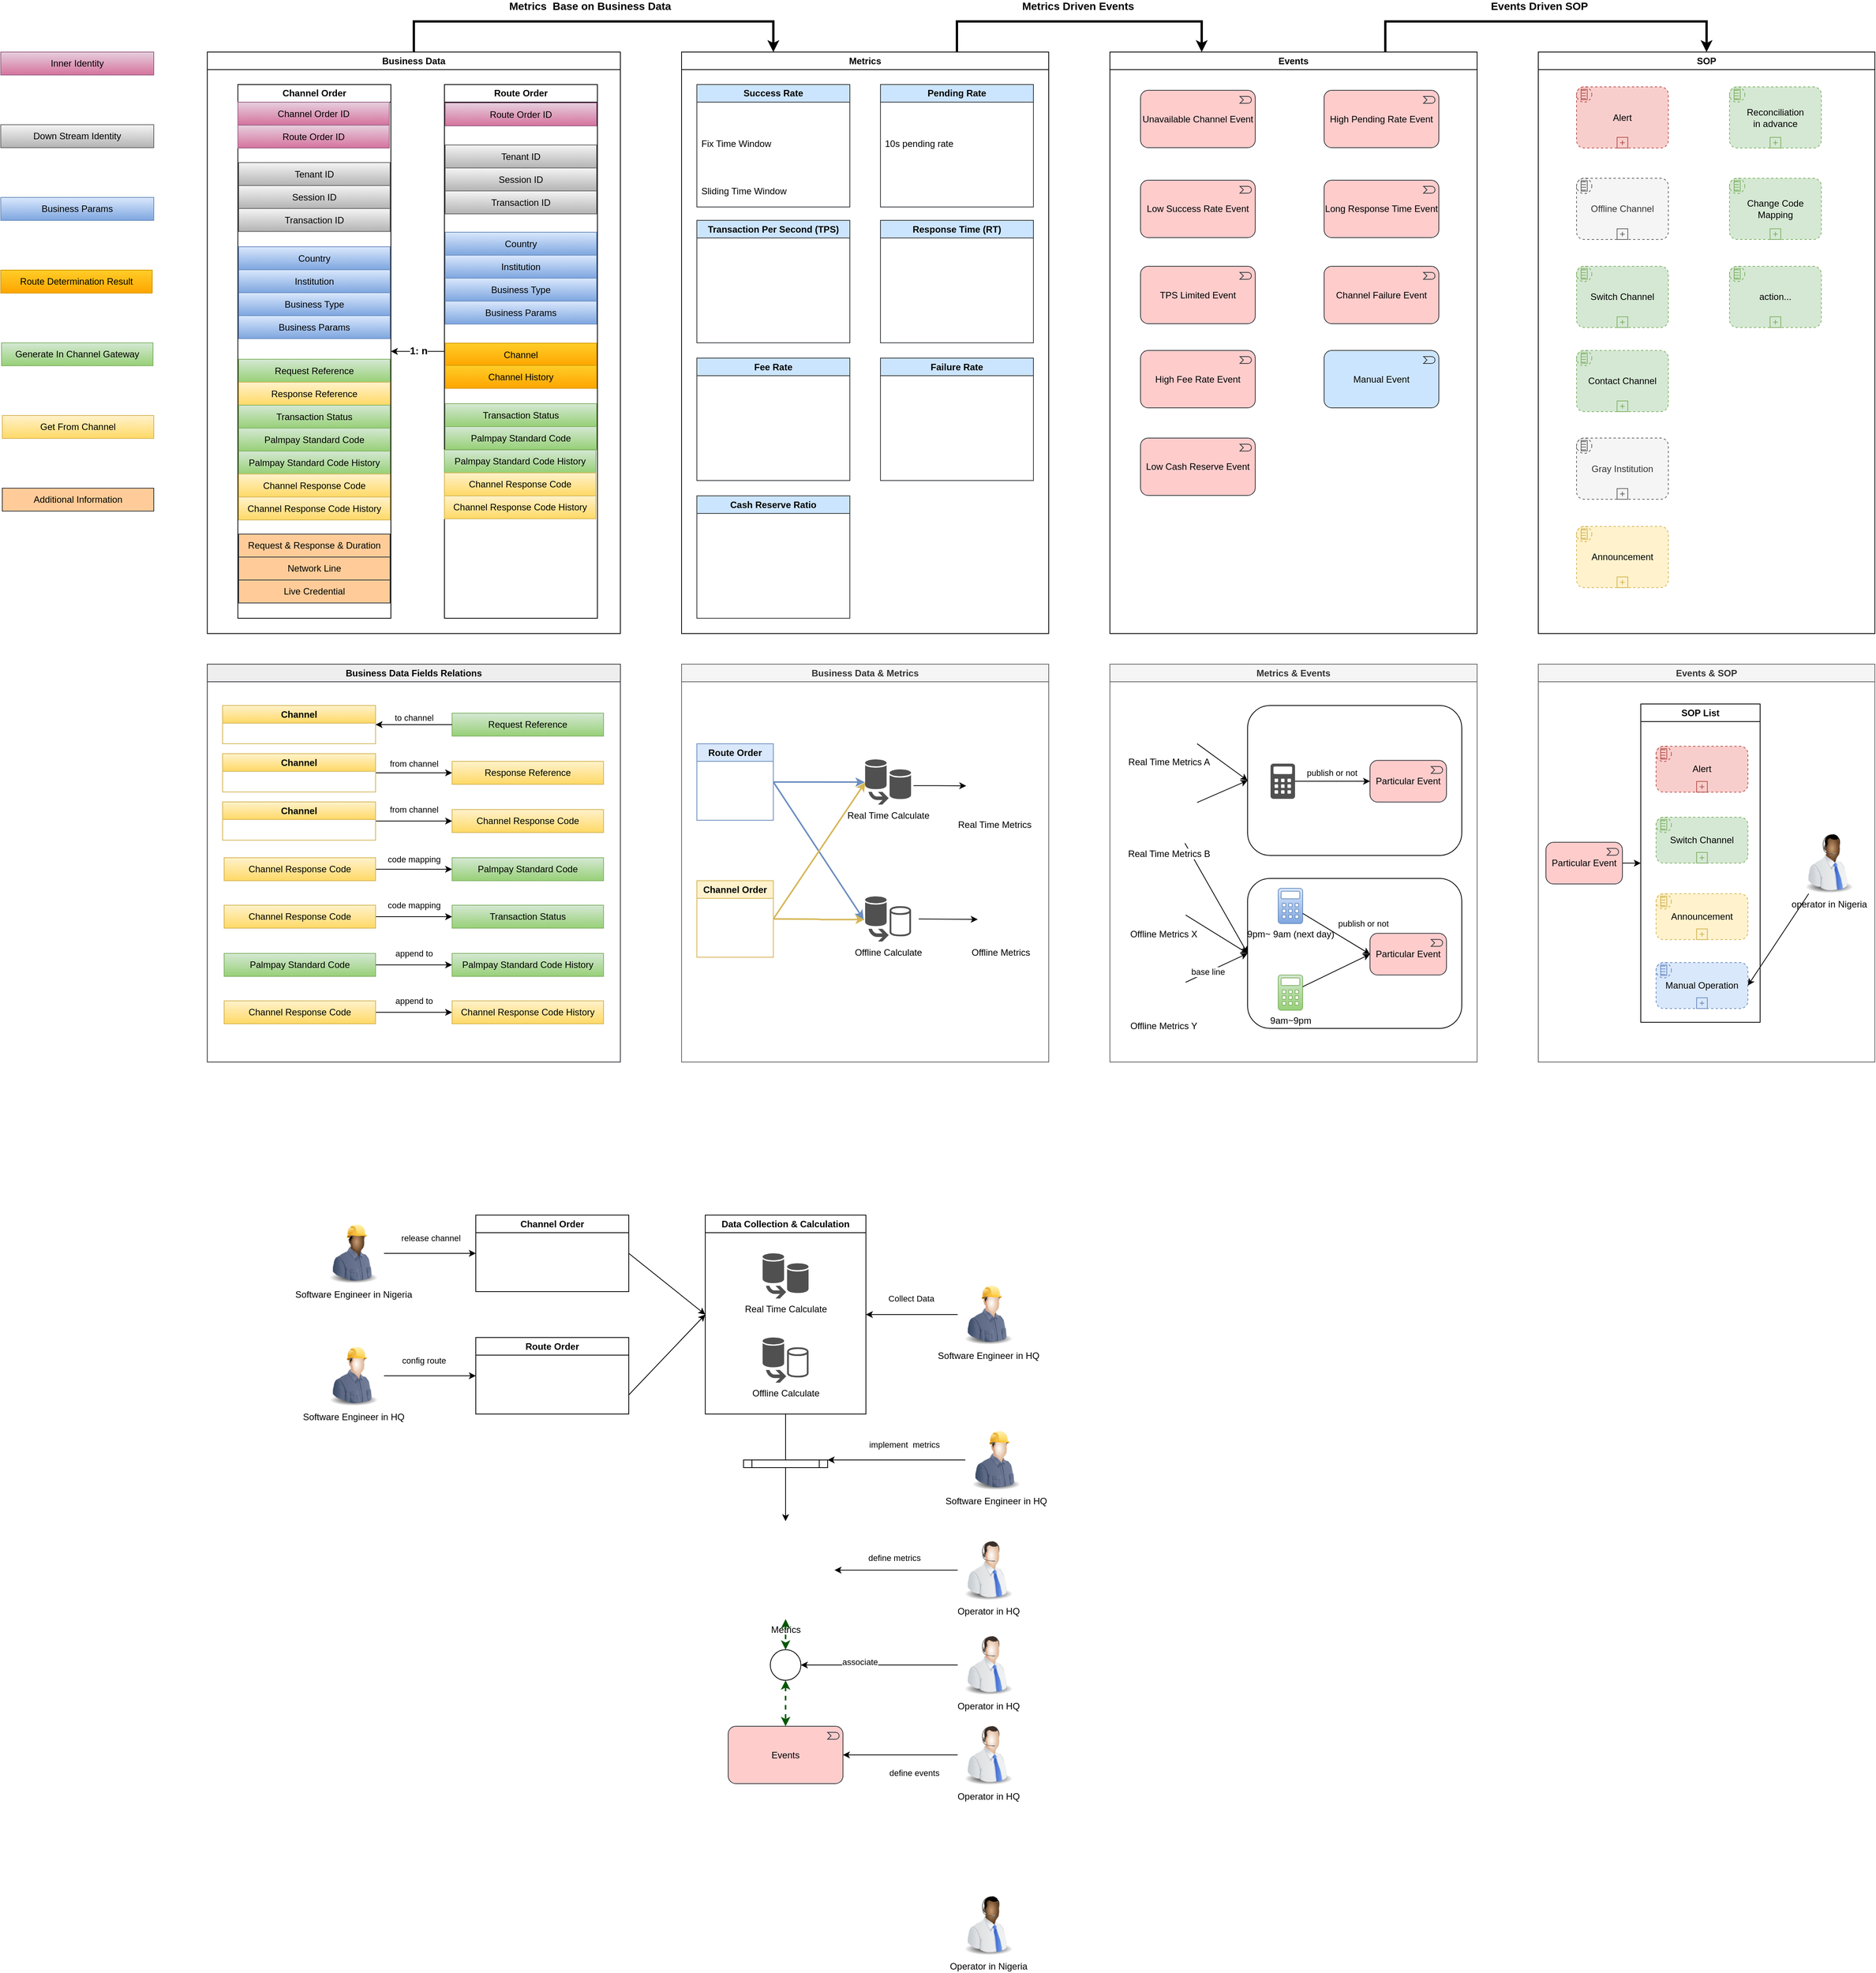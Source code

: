 <mxfile version="22.1.7" type="github">
  <diagram name="Page-1" id="mMLUF2c-9hiYjJC7ud2A">
    <mxGraphModel dx="2420" dy="878" grid="1" gridSize="10" guides="1" tooltips="1" connect="1" arrows="1" fold="1" page="1" pageScale="1" pageWidth="827" pageHeight="1169" math="0" shadow="0">
      <root>
        <mxCell id="0" />
        <mxCell id="1" parent="0" />
        <mxCell id="2wrgwD4EROoARU3xgVhD-43" value="Down Stream Identity" style="rounded=0;whiteSpace=wrap;html=1;fillColor=#f5f5f5;gradientColor=#b3b3b3;strokeColor=#666666;" vertex="1" parent="1">
          <mxGeometry x="-811" y="175" width="200" height="30" as="geometry" />
        </mxCell>
        <mxCell id="2wrgwD4EROoARU3xgVhD-44" value="Inner Identity" style="rounded=0;whiteSpace=wrap;html=1;fillColor=#e6d0de;gradientColor=#d5739d;strokeColor=#996185;" vertex="1" parent="1">
          <mxGeometry x="-811" y="80" width="200" height="30" as="geometry" />
        </mxCell>
        <mxCell id="2wrgwD4EROoARU3xgVhD-45" value="Business Params" style="rounded=0;whiteSpace=wrap;html=1;fillColor=#dae8fc;gradientColor=#7ea6e0;strokeColor=#6c8ebf;" vertex="1" parent="1">
          <mxGeometry x="-811" y="270" width="200" height="30" as="geometry" />
        </mxCell>
        <mxCell id="2wrgwD4EROoARU3xgVhD-93" style="edgeStyle=orthogonalEdgeStyle;rounded=0;orthogonalLoop=1;jettySize=auto;html=1;entryX=0.25;entryY=0;entryDx=0;entryDy=0;exitX=0.5;exitY=0;exitDx=0;exitDy=0;strokeWidth=3;" edge="1" parent="1" source="2wrgwD4EROoARU3xgVhD-46" target="2wrgwD4EROoARU3xgVhD-91">
          <mxGeometry relative="1" as="geometry">
            <Array as="points">
              <mxPoint x="-271" y="40" />
              <mxPoint x="199" y="40" />
            </Array>
          </mxGeometry>
        </mxCell>
        <mxCell id="2wrgwD4EROoARU3xgVhD-95" value="Metrics&amp;nbsp; Base on Business Data" style="edgeLabel;html=1;align=center;verticalAlign=middle;resizable=0;points=[];fontStyle=1;fontSize=14;" vertex="1" connectable="0" parent="2wrgwD4EROoARU3xgVhD-93">
          <mxGeometry x="-0.052" y="3" relative="1" as="geometry">
            <mxPoint x="9" y="-17" as="offset" />
          </mxGeometry>
        </mxCell>
        <mxCell id="2wrgwD4EROoARU3xgVhD-46" value="Business Data" style="swimlane;whiteSpace=wrap;html=1;" vertex="1" parent="1">
          <mxGeometry x="-541" y="80" width="540" height="760" as="geometry" />
        </mxCell>
        <mxCell id="2wrgwD4EROoARU3xgVhD-4" value="Route Order" style="swimlane;whiteSpace=wrap;html=1;" vertex="1" parent="2wrgwD4EROoARU3xgVhD-46">
          <mxGeometry x="310" y="42.5" width="200" height="697.5" as="geometry" />
        </mxCell>
        <mxCell id="2wrgwD4EROoARU3xgVhD-20" value="Palmpay Standard Code History" style="rounded=0;whiteSpace=wrap;html=1;fillColor=#d5e8d4;gradientColor=#97d077;strokeColor=#82b366;" vertex="1" parent="2wrgwD4EROoARU3xgVhD-4">
          <mxGeometry y="477.5" width="198" height="30" as="geometry" />
        </mxCell>
        <mxCell id="2wrgwD4EROoARU3xgVhD-17" value="Channel Response Code" style="rounded=0;whiteSpace=wrap;html=1;fillColor=#fff2cc;gradientColor=#ffd966;strokeColor=#d6b656;" vertex="1" parent="2wrgwD4EROoARU3xgVhD-4">
          <mxGeometry y="507.5" width="198" height="30" as="geometry" />
        </mxCell>
        <mxCell id="2wrgwD4EROoARU3xgVhD-21" value="Channel Response Code History" style="rounded=0;whiteSpace=wrap;html=1;fillColor=#fff2cc;gradientColor=#ffd966;strokeColor=#d6b656;" vertex="1" parent="2wrgwD4EROoARU3xgVhD-4">
          <mxGeometry y="537.5" width="198" height="30" as="geometry" />
        </mxCell>
        <mxCell id="2wrgwD4EROoARU3xgVhD-37" value="Route Order ID" style="rounded=0;whiteSpace=wrap;html=1;fillColor=#e6d0de;gradientColor=#d5739d;strokeColor=#996185;" vertex="1" parent="2wrgwD4EROoARU3xgVhD-4">
          <mxGeometry x="1" y="24" width="198" height="30" as="geometry" />
        </mxCell>
        <mxCell id="2wrgwD4EROoARU3xgVhD-8" value="Tenant ID" style="rounded=0;whiteSpace=wrap;html=1;fillColor=#f5f5f5;gradientColor=#b3b3b3;strokeColor=#666666;" vertex="1" parent="2wrgwD4EROoARU3xgVhD-4">
          <mxGeometry x="1" y="79" width="198" height="30" as="geometry" />
        </mxCell>
        <mxCell id="2wrgwD4EROoARU3xgVhD-9" value="Session ID" style="rounded=0;whiteSpace=wrap;html=1;fillColor=#f5f5f5;gradientColor=#b3b3b3;strokeColor=#666666;" vertex="1" parent="2wrgwD4EROoARU3xgVhD-4">
          <mxGeometry x="1" y="109" width="198" height="30" as="geometry" />
        </mxCell>
        <mxCell id="2wrgwD4EROoARU3xgVhD-12" value="Transaction ID" style="rounded=0;whiteSpace=wrap;html=1;fillColor=#f5f5f5;gradientColor=#b3b3b3;strokeColor=#666666;" vertex="1" parent="2wrgwD4EROoARU3xgVhD-4">
          <mxGeometry x="1" y="139" width="198" height="30" as="geometry" />
        </mxCell>
        <mxCell id="2wrgwD4EROoARU3xgVhD-10" value="Country" style="rounded=0;whiteSpace=wrap;html=1;fillColor=#dae8fc;gradientColor=#7ea6e0;strokeColor=#6c8ebf;" vertex="1" parent="2wrgwD4EROoARU3xgVhD-4">
          <mxGeometry x="1" y="193" width="198" height="30" as="geometry" />
        </mxCell>
        <mxCell id="2wrgwD4EROoARU3xgVhD-11" value="Institution" style="rounded=0;whiteSpace=wrap;html=1;fillColor=#dae8fc;gradientColor=#7ea6e0;strokeColor=#6c8ebf;" vertex="1" parent="2wrgwD4EROoARU3xgVhD-4">
          <mxGeometry x="1" y="223" width="198" height="30" as="geometry" />
        </mxCell>
        <mxCell id="2wrgwD4EROoARU3xgVhD-13" value="Business Type" style="rounded=0;whiteSpace=wrap;html=1;fillColor=#dae8fc;gradientColor=#7ea6e0;strokeColor=#6c8ebf;" vertex="1" parent="2wrgwD4EROoARU3xgVhD-4">
          <mxGeometry x="1" y="253" width="198" height="30" as="geometry" />
        </mxCell>
        <mxCell id="2wrgwD4EROoARU3xgVhD-28" value="Business Params" style="rounded=0;whiteSpace=wrap;html=1;fillColor=#dae8fc;gradientColor=#7ea6e0;strokeColor=#6c8ebf;" vertex="1" parent="2wrgwD4EROoARU3xgVhD-4">
          <mxGeometry x="1" y="283" width="198" height="30" as="geometry" />
        </mxCell>
        <mxCell id="2wrgwD4EROoARU3xgVhD-14" value="Channel" style="rounded=0;whiteSpace=wrap;html=1;fillColor=#ffcd28;gradientColor=#ffa500;strokeColor=#d79b00;" vertex="1" parent="2wrgwD4EROoARU3xgVhD-4">
          <mxGeometry x="1" y="338" width="198" height="30" as="geometry" />
        </mxCell>
        <mxCell id="2wrgwD4EROoARU3xgVhD-18" value="Channel History" style="rounded=0;whiteSpace=wrap;html=1;fillColor=#ffcd28;gradientColor=#ffa500;strokeColor=#d79b00;" vertex="1" parent="2wrgwD4EROoARU3xgVhD-4">
          <mxGeometry x="1" y="367" width="198" height="30" as="geometry" />
        </mxCell>
        <mxCell id="2wrgwD4EROoARU3xgVhD-15" value="Transaction Status" style="rounded=0;whiteSpace=wrap;html=1;fillColor=#d5e8d4;gradientColor=#97d077;strokeColor=#82b366;" vertex="1" parent="2wrgwD4EROoARU3xgVhD-4">
          <mxGeometry x="1" y="417" width="198" height="30" as="geometry" />
        </mxCell>
        <mxCell id="2wrgwD4EROoARU3xgVhD-16" value="Palmpay Standard Code" style="rounded=0;whiteSpace=wrap;html=1;fillColor=#d5e8d4;gradientColor=#97d077;strokeColor=#82b366;" vertex="1" parent="2wrgwD4EROoARU3xgVhD-4">
          <mxGeometry x="1" y="447" width="198" height="30" as="geometry" />
        </mxCell>
        <mxCell id="2wrgwD4EROoARU3xgVhD-5" value="Channel Order" style="swimlane;whiteSpace=wrap;html=1;" vertex="1" parent="2wrgwD4EROoARU3xgVhD-46">
          <mxGeometry x="40" y="42.5" width="200" height="697.5" as="geometry" />
        </mxCell>
        <mxCell id="2wrgwD4EROoARU3xgVhD-38" value="Channel Order ID" style="rounded=0;whiteSpace=wrap;html=1;fillColor=#e6d0de;gradientColor=#d5739d;strokeColor=#996185;" vertex="1" parent="2wrgwD4EROoARU3xgVhD-5">
          <mxGeometry y="23" width="198" height="30" as="geometry" />
        </mxCell>
        <mxCell id="2wrgwD4EROoARU3xgVhD-40" value="Route Order ID" style="rounded=0;whiteSpace=wrap;html=1;fillColor=#e6d0de;gradientColor=#d5739d;strokeColor=#996185;" vertex="1" parent="2wrgwD4EROoARU3xgVhD-5">
          <mxGeometry y="53" width="198" height="30" as="geometry" />
        </mxCell>
        <mxCell id="2wrgwD4EROoARU3xgVhD-22" value="Tenant ID" style="rounded=0;whiteSpace=wrap;html=1;fillColor=#f5f5f5;gradientColor=#b3b3b3;strokeColor=#666666;" vertex="1" parent="2wrgwD4EROoARU3xgVhD-5">
          <mxGeometry x="1" y="102" width="198" height="30" as="geometry" />
        </mxCell>
        <mxCell id="2wrgwD4EROoARU3xgVhD-23" value="Session ID" style="rounded=0;whiteSpace=wrap;html=1;fillColor=#f5f5f5;gradientColor=#b3b3b3;strokeColor=#666666;" vertex="1" parent="2wrgwD4EROoARU3xgVhD-5">
          <mxGeometry x="1" y="132" width="198" height="30" as="geometry" />
        </mxCell>
        <mxCell id="2wrgwD4EROoARU3xgVhD-26" value="Transaction ID" style="rounded=0;whiteSpace=wrap;html=1;fillColor=#f5f5f5;gradientColor=#b3b3b3;strokeColor=#666666;" vertex="1" parent="2wrgwD4EROoARU3xgVhD-5">
          <mxGeometry x="1" y="162" width="198" height="30" as="geometry" />
        </mxCell>
        <mxCell id="2wrgwD4EROoARU3xgVhD-24" value="Country" style="rounded=0;whiteSpace=wrap;html=1;fillColor=#dae8fc;gradientColor=#7ea6e0;strokeColor=#6c8ebf;" vertex="1" parent="2wrgwD4EROoARU3xgVhD-5">
          <mxGeometry x="1" y="212" width="198" height="30" as="geometry" />
        </mxCell>
        <mxCell id="2wrgwD4EROoARU3xgVhD-25" value="Institution" style="rounded=0;whiteSpace=wrap;html=1;fillColor=#dae8fc;gradientColor=#7ea6e0;strokeColor=#6c8ebf;" vertex="1" parent="2wrgwD4EROoARU3xgVhD-5">
          <mxGeometry x="1" y="242" width="198" height="30" as="geometry" />
        </mxCell>
        <mxCell id="2wrgwD4EROoARU3xgVhD-27" value="Business Type" style="rounded=0;whiteSpace=wrap;html=1;fillColor=#dae8fc;gradientColor=#7ea6e0;strokeColor=#6c8ebf;" vertex="1" parent="2wrgwD4EROoARU3xgVhD-5">
          <mxGeometry x="1" y="272" width="198" height="30" as="geometry" />
        </mxCell>
        <mxCell id="2wrgwD4EROoARU3xgVhD-36" value="Business Params" style="rounded=0;whiteSpace=wrap;html=1;fillColor=#dae8fc;gradientColor=#7ea6e0;strokeColor=#6c8ebf;" vertex="1" parent="2wrgwD4EROoARU3xgVhD-5">
          <mxGeometry x="1" y="302" width="198" height="30" as="geometry" />
        </mxCell>
        <mxCell id="2wrgwD4EROoARU3xgVhD-41" value="Request Reference" style="rounded=0;whiteSpace=wrap;html=1;fillColor=#d5e8d4;gradientColor=#97d077;strokeColor=#82b366;" vertex="1" parent="2wrgwD4EROoARU3xgVhD-5">
          <mxGeometry x="1" y="359" width="198" height="30" as="geometry" />
        </mxCell>
        <mxCell id="2wrgwD4EROoARU3xgVhD-42" value="Response Reference" style="rounded=0;whiteSpace=wrap;html=1;fillColor=#fff2cc;gradientColor=#ffd966;strokeColor=#d6b656;" vertex="1" parent="2wrgwD4EROoARU3xgVhD-5">
          <mxGeometry x="1" y="389" width="198" height="30" as="geometry" />
        </mxCell>
        <mxCell id="2wrgwD4EROoARU3xgVhD-32" value="Transaction Status" style="rounded=0;whiteSpace=wrap;html=1;fillColor=#d5e8d4;gradientColor=#97d077;strokeColor=#82b366;" vertex="1" parent="2wrgwD4EROoARU3xgVhD-5">
          <mxGeometry x="1" y="419" width="198" height="30" as="geometry" />
        </mxCell>
        <mxCell id="2wrgwD4EROoARU3xgVhD-33" value="Palmpay Standard Code" style="rounded=0;whiteSpace=wrap;html=1;fillColor=#d5e8d4;gradientColor=#97d077;strokeColor=#82b366;" vertex="1" parent="2wrgwD4EROoARU3xgVhD-5">
          <mxGeometry x="1" y="449" width="198" height="30" as="geometry" />
        </mxCell>
        <mxCell id="2wrgwD4EROoARU3xgVhD-87" value="Palmpay Standard Code History" style="rounded=0;whiteSpace=wrap;html=1;fillColor=#d5e8d4;gradientColor=#97d077;strokeColor=#82b366;" vertex="1" parent="2wrgwD4EROoARU3xgVhD-5">
          <mxGeometry x="1" y="479" width="198" height="30" as="geometry" />
        </mxCell>
        <mxCell id="2wrgwD4EROoARU3xgVhD-34" value="Channel Response Code" style="rounded=0;whiteSpace=wrap;html=1;fillColor=#fff2cc;gradientColor=#ffd966;strokeColor=#d6b656;" vertex="1" parent="2wrgwD4EROoARU3xgVhD-5">
          <mxGeometry x="1" y="509" width="198" height="30" as="geometry" />
        </mxCell>
        <mxCell id="2wrgwD4EROoARU3xgVhD-31" value="Channel Response Code History" style="rounded=0;whiteSpace=wrap;html=1;fillColor=#fff2cc;gradientColor=#ffd966;strokeColor=#d6b656;" vertex="1" parent="2wrgwD4EROoARU3xgVhD-5">
          <mxGeometry x="1" y="539" width="198" height="30" as="geometry" />
        </mxCell>
        <mxCell id="2wrgwD4EROoARU3xgVhD-118" value="Request &amp;amp; Response &amp;amp; Duration" style="rounded=0;whiteSpace=wrap;html=1;fillColor=#ffcc99;strokeColor=#36393d;" vertex="1" parent="2wrgwD4EROoARU3xgVhD-5">
          <mxGeometry x="1" y="587.5" width="198" height="30" as="geometry" />
        </mxCell>
        <mxCell id="2wrgwD4EROoARU3xgVhD-119" value="Network Line" style="rounded=0;whiteSpace=wrap;html=1;fillColor=#ffcc99;strokeColor=#36393d;" vertex="1" parent="2wrgwD4EROoARU3xgVhD-5">
          <mxGeometry x="1" y="617.5" width="198" height="30" as="geometry" />
        </mxCell>
        <mxCell id="2wrgwD4EROoARU3xgVhD-139" value="Live Credential" style="rounded=0;whiteSpace=wrap;html=1;fillColor=#ffcc99;strokeColor=#36393d;" vertex="1" parent="2wrgwD4EROoARU3xgVhD-5">
          <mxGeometry x="1" y="647.5" width="198" height="30" as="geometry" />
        </mxCell>
        <mxCell id="2wrgwD4EROoARU3xgVhD-6" style="edgeStyle=orthogonalEdgeStyle;rounded=0;orthogonalLoop=1;jettySize=auto;html=1;entryX=1;entryY=0.5;entryDx=0;entryDy=0;" edge="1" parent="2wrgwD4EROoARU3xgVhD-46" source="2wrgwD4EROoARU3xgVhD-4" target="2wrgwD4EROoARU3xgVhD-5">
          <mxGeometry relative="1" as="geometry" />
        </mxCell>
        <mxCell id="2wrgwD4EROoARU3xgVhD-7" value="1: n" style="edgeLabel;html=1;align=center;verticalAlign=middle;resizable=0;points=[];fontStyle=1;fontSize=13;" vertex="1" connectable="0" parent="2wrgwD4EROoARU3xgVhD-6">
          <mxGeometry x="-0.032" y="-2" relative="1" as="geometry">
            <mxPoint as="offset" />
          </mxGeometry>
        </mxCell>
        <mxCell id="2wrgwD4EROoARU3xgVhD-85" value="Business Data Fields Relations" style="swimlane;whiteSpace=wrap;html=1;fillColor=#eeeeee;strokeColor=#36393d;" vertex="1" parent="1">
          <mxGeometry x="-541" y="880" width="540" height="520" as="geometry" />
        </mxCell>
        <mxCell id="2wrgwD4EROoARU3xgVhD-53" value="Palmpay Standard Code History" style="rounded=0;whiteSpace=wrap;html=1;fillColor=#d5e8d4;gradientColor=#97d077;strokeColor=#82b366;" vertex="1" parent="2wrgwD4EROoARU3xgVhD-85">
          <mxGeometry x="320" y="378" width="198" height="30" as="geometry" />
        </mxCell>
        <mxCell id="2wrgwD4EROoARU3xgVhD-55" value="Channel Response Code History" style="rounded=0;whiteSpace=wrap;html=1;fillColor=#fff2cc;gradientColor=#ffd966;strokeColor=#d6b656;" vertex="1" parent="2wrgwD4EROoARU3xgVhD-85">
          <mxGeometry x="320" y="440" width="198" height="30" as="geometry" />
        </mxCell>
        <mxCell id="2wrgwD4EROoARU3xgVhD-56" value="Transaction Status" style="rounded=0;whiteSpace=wrap;html=1;fillColor=#d5e8d4;gradientColor=#97d077;strokeColor=#82b366;" vertex="1" parent="2wrgwD4EROoARU3xgVhD-85">
          <mxGeometry x="320" y="315" width="198" height="30" as="geometry" />
        </mxCell>
        <mxCell id="2wrgwD4EROoARU3xgVhD-57" value="Palmpay Standard Code" style="rounded=0;whiteSpace=wrap;html=1;fillColor=#d5e8d4;gradientColor=#97d077;strokeColor=#82b366;" vertex="1" parent="2wrgwD4EROoARU3xgVhD-85">
          <mxGeometry x="320" y="253" width="198" height="30" as="geometry" />
        </mxCell>
        <mxCell id="2wrgwD4EROoARU3xgVhD-58" value="Channel Response Code" style="rounded=0;whiteSpace=wrap;html=1;fillColor=#fff2cc;gradientColor=#ffd966;strokeColor=#d6b656;" vertex="1" parent="2wrgwD4EROoARU3xgVhD-85">
          <mxGeometry x="320" y="190" width="198" height="30" as="geometry" />
        </mxCell>
        <mxCell id="2wrgwD4EROoARU3xgVhD-59" value="Request Reference" style="rounded=0;whiteSpace=wrap;html=1;fillColor=#d5e8d4;gradientColor=#97d077;strokeColor=#82b366;" vertex="1" parent="2wrgwD4EROoARU3xgVhD-85">
          <mxGeometry x="320" y="64" width="198" height="30" as="geometry" />
        </mxCell>
        <mxCell id="2wrgwD4EROoARU3xgVhD-60" value="Response Reference" style="rounded=0;whiteSpace=wrap;html=1;fillColor=#fff2cc;gradientColor=#ffd966;strokeColor=#d6b656;" vertex="1" parent="2wrgwD4EROoARU3xgVhD-85">
          <mxGeometry x="320" y="127" width="198" height="30" as="geometry" />
        </mxCell>
        <mxCell id="2wrgwD4EROoARU3xgVhD-61" value="Channel" style="swimlane;whiteSpace=wrap;html=1;fillColor=#fff2cc;gradientColor=#ffd966;strokeColor=#d6b656;" vertex="1" parent="2wrgwD4EROoARU3xgVhD-85">
          <mxGeometry x="20" y="54" width="200" height="50" as="geometry" />
        </mxCell>
        <mxCell id="2wrgwD4EROoARU3xgVhD-62" style="edgeStyle=orthogonalEdgeStyle;rounded=0;orthogonalLoop=1;jettySize=auto;html=1;entryX=1;entryY=0.5;entryDx=0;entryDy=0;" edge="1" parent="2wrgwD4EROoARU3xgVhD-85" source="2wrgwD4EROoARU3xgVhD-59" target="2wrgwD4EROoARU3xgVhD-61">
          <mxGeometry relative="1" as="geometry" />
        </mxCell>
        <mxCell id="2wrgwD4EROoARU3xgVhD-67" value="to channel" style="edgeLabel;html=1;align=center;verticalAlign=middle;resizable=0;points=[];" vertex="1" connectable="0" parent="2wrgwD4EROoARU3xgVhD-62">
          <mxGeometry x="0.199" y="-1" relative="1" as="geometry">
            <mxPoint x="10" y="-8" as="offset" />
          </mxGeometry>
        </mxCell>
        <mxCell id="2wrgwD4EROoARU3xgVhD-64" style="edgeStyle=orthogonalEdgeStyle;rounded=0;orthogonalLoop=1;jettySize=auto;html=1;entryX=0;entryY=0.5;entryDx=0;entryDy=0;" edge="1" parent="2wrgwD4EROoARU3xgVhD-85" source="2wrgwD4EROoARU3xgVhD-63" target="2wrgwD4EROoARU3xgVhD-60">
          <mxGeometry relative="1" as="geometry" />
        </mxCell>
        <mxCell id="2wrgwD4EROoARU3xgVhD-68" value="from channel" style="edgeLabel;html=1;align=center;verticalAlign=middle;resizable=0;points=[];" vertex="1" connectable="0" parent="2wrgwD4EROoARU3xgVhD-64">
          <mxGeometry x="-0.221" y="-2" relative="1" as="geometry">
            <mxPoint x="11" y="-14" as="offset" />
          </mxGeometry>
        </mxCell>
        <mxCell id="2wrgwD4EROoARU3xgVhD-63" value="Channel" style="swimlane;whiteSpace=wrap;html=1;fillColor=#fff2cc;gradientColor=#ffd966;strokeColor=#d6b656;" vertex="1" parent="2wrgwD4EROoARU3xgVhD-85">
          <mxGeometry x="20" y="117" width="200" height="50" as="geometry" />
        </mxCell>
        <mxCell id="2wrgwD4EROoARU3xgVhD-66" style="edgeStyle=orthogonalEdgeStyle;rounded=0;orthogonalLoop=1;jettySize=auto;html=1;entryX=0;entryY=0.5;entryDx=0;entryDy=0;" edge="1" parent="2wrgwD4EROoARU3xgVhD-85" source="2wrgwD4EROoARU3xgVhD-65" target="2wrgwD4EROoARU3xgVhD-58">
          <mxGeometry relative="1" as="geometry" />
        </mxCell>
        <mxCell id="2wrgwD4EROoARU3xgVhD-72" value="from channel" style="edgeLabel;html=1;align=center;verticalAlign=middle;resizable=0;points=[];" vertex="1" connectable="0" parent="2wrgwD4EROoARU3xgVhD-66">
          <mxGeometry x="-0.243" y="1" relative="1" as="geometry">
            <mxPoint x="12" y="-14" as="offset" />
          </mxGeometry>
        </mxCell>
        <mxCell id="2wrgwD4EROoARU3xgVhD-65" value="Channel" style="swimlane;whiteSpace=wrap;html=1;fillColor=#fff2cc;gradientColor=#ffd966;strokeColor=#d6b656;" vertex="1" parent="2wrgwD4EROoARU3xgVhD-85">
          <mxGeometry x="20" y="180" width="200" height="50" as="geometry" />
        </mxCell>
        <mxCell id="2wrgwD4EROoARU3xgVhD-70" style="edgeStyle=orthogonalEdgeStyle;rounded=0;orthogonalLoop=1;jettySize=auto;html=1;entryX=0;entryY=0.5;entryDx=0;entryDy=0;" edge="1" parent="2wrgwD4EROoARU3xgVhD-85" source="2wrgwD4EROoARU3xgVhD-69" target="2wrgwD4EROoARU3xgVhD-57">
          <mxGeometry relative="1" as="geometry" />
        </mxCell>
        <mxCell id="2wrgwD4EROoARU3xgVhD-71" value="code mapping" style="edgeLabel;html=1;align=center;verticalAlign=middle;resizable=0;points=[];" vertex="1" connectable="0" parent="2wrgwD4EROoARU3xgVhD-70">
          <mxGeometry x="-0.199" y="-1" relative="1" as="geometry">
            <mxPoint x="10" y="-14" as="offset" />
          </mxGeometry>
        </mxCell>
        <mxCell id="2wrgwD4EROoARU3xgVhD-69" value="Channel Response Code" style="rounded=0;whiteSpace=wrap;html=1;fillColor=#fff2cc;gradientColor=#ffd966;strokeColor=#d6b656;" vertex="1" parent="2wrgwD4EROoARU3xgVhD-85">
          <mxGeometry x="22" y="253" width="198" height="30" as="geometry" />
        </mxCell>
        <mxCell id="2wrgwD4EROoARU3xgVhD-74" style="edgeStyle=orthogonalEdgeStyle;rounded=0;orthogonalLoop=1;jettySize=auto;html=1;entryX=0;entryY=0.5;entryDx=0;entryDy=0;" edge="1" parent="2wrgwD4EROoARU3xgVhD-85" source="2wrgwD4EROoARU3xgVhD-73" target="2wrgwD4EROoARU3xgVhD-56">
          <mxGeometry relative="1" as="geometry" />
        </mxCell>
        <mxCell id="2wrgwD4EROoARU3xgVhD-75" value="code mapping" style="edgeLabel;html=1;align=center;verticalAlign=middle;resizable=0;points=[];" vertex="1" connectable="0" parent="2wrgwD4EROoARU3xgVhD-74">
          <mxGeometry x="-0.166" y="2" relative="1" as="geometry">
            <mxPoint x="8" y="-13" as="offset" />
          </mxGeometry>
        </mxCell>
        <mxCell id="2wrgwD4EROoARU3xgVhD-73" value="Channel Response Code" style="rounded=0;whiteSpace=wrap;html=1;fillColor=#fff2cc;gradientColor=#ffd966;strokeColor=#d6b656;" vertex="1" parent="2wrgwD4EROoARU3xgVhD-85">
          <mxGeometry x="22" y="315" width="198" height="30" as="geometry" />
        </mxCell>
        <mxCell id="2wrgwD4EROoARU3xgVhD-77" style="edgeStyle=orthogonalEdgeStyle;rounded=0;orthogonalLoop=1;jettySize=auto;html=1;entryX=0;entryY=0.5;entryDx=0;entryDy=0;" edge="1" parent="2wrgwD4EROoARU3xgVhD-85" source="2wrgwD4EROoARU3xgVhD-76" target="2wrgwD4EROoARU3xgVhD-53">
          <mxGeometry relative="1" as="geometry" />
        </mxCell>
        <mxCell id="2wrgwD4EROoARU3xgVhD-78" value="append to" style="edgeLabel;html=1;align=center;verticalAlign=middle;resizable=0;points=[];" vertex="1" connectable="0" parent="2wrgwD4EROoARU3xgVhD-77">
          <mxGeometry x="-0.221" y="-1" relative="1" as="geometry">
            <mxPoint x="11" y="-16" as="offset" />
          </mxGeometry>
        </mxCell>
        <mxCell id="2wrgwD4EROoARU3xgVhD-76" value="Palmpay Standard Code" style="rounded=0;whiteSpace=wrap;html=1;fillColor=#d5e8d4;gradientColor=#97d077;strokeColor=#82b366;" vertex="1" parent="2wrgwD4EROoARU3xgVhD-85">
          <mxGeometry x="22" y="378" width="198" height="30" as="geometry" />
        </mxCell>
        <mxCell id="2wrgwD4EROoARU3xgVhD-83" style="edgeStyle=orthogonalEdgeStyle;rounded=0;orthogonalLoop=1;jettySize=auto;html=1;entryX=0;entryY=0.5;entryDx=0;entryDy=0;" edge="1" parent="2wrgwD4EROoARU3xgVhD-85" source="2wrgwD4EROoARU3xgVhD-82" target="2wrgwD4EROoARU3xgVhD-55">
          <mxGeometry relative="1" as="geometry" />
        </mxCell>
        <mxCell id="2wrgwD4EROoARU3xgVhD-84" value="append to" style="edgeLabel;html=1;align=center;verticalAlign=middle;resizable=0;points=[];" vertex="1" connectable="0" parent="2wrgwD4EROoARU3xgVhD-83">
          <mxGeometry x="-0.199" y="3" relative="1" as="geometry">
            <mxPoint x="10" y="-12" as="offset" />
          </mxGeometry>
        </mxCell>
        <mxCell id="2wrgwD4EROoARU3xgVhD-82" value="Channel Response Code" style="rounded=0;whiteSpace=wrap;html=1;fillColor=#fff2cc;gradientColor=#ffd966;strokeColor=#d6b656;" vertex="1" parent="2wrgwD4EROoARU3xgVhD-85">
          <mxGeometry x="22" y="440" width="198" height="30" as="geometry" />
        </mxCell>
        <mxCell id="2wrgwD4EROoARU3xgVhD-86" value="Route Determination Result" style="rounded=0;whiteSpace=wrap;html=1;fillColor=#ffcd28;gradientColor=#ffa500;strokeColor=#d79b00;" vertex="1" parent="1">
          <mxGeometry x="-811" y="365" width="198" height="30" as="geometry" />
        </mxCell>
        <mxCell id="2wrgwD4EROoARU3xgVhD-89" value="Generate In Channel Gateway" style="rounded=0;whiteSpace=wrap;html=1;fillColor=#d5e8d4;gradientColor=#97d077;strokeColor=#82b366;" vertex="1" parent="1">
          <mxGeometry x="-810" y="460" width="198" height="30" as="geometry" />
        </mxCell>
        <mxCell id="2wrgwD4EROoARU3xgVhD-90" value="Get From Channel" style="rounded=0;whiteSpace=wrap;html=1;fillColor=#fff2cc;gradientColor=#ffd966;strokeColor=#d6b656;" vertex="1" parent="1">
          <mxGeometry x="-809" y="555" width="198" height="30" as="geometry" />
        </mxCell>
        <mxCell id="2wrgwD4EROoARU3xgVhD-94" style="edgeStyle=orthogonalEdgeStyle;rounded=0;orthogonalLoop=1;jettySize=auto;html=1;entryX=0.25;entryY=0;entryDx=0;entryDy=0;exitX=0.75;exitY=0;exitDx=0;exitDy=0;strokeWidth=3;" edge="1" parent="1" source="2wrgwD4EROoARU3xgVhD-91" target="2wrgwD4EROoARU3xgVhD-92">
          <mxGeometry relative="1" as="geometry">
            <Array as="points">
              <mxPoint x="439" y="40" />
              <mxPoint x="759" y="40" />
            </Array>
          </mxGeometry>
        </mxCell>
        <mxCell id="2wrgwD4EROoARU3xgVhD-96" value="Metrics Driven Events" style="edgeLabel;html=1;align=center;verticalAlign=middle;resizable=0;points=[];fontStyle=1;fontSize=14;" vertex="1" connectable="0" parent="2wrgwD4EROoARU3xgVhD-94">
          <mxGeometry x="-0.013" y="4" relative="1" as="geometry">
            <mxPoint y="-16" as="offset" />
          </mxGeometry>
        </mxCell>
        <mxCell id="2wrgwD4EROoARU3xgVhD-91" value="Metrics" style="swimlane;whiteSpace=wrap;html=1;" vertex="1" parent="1">
          <mxGeometry x="79" y="80" width="480" height="760" as="geometry" />
        </mxCell>
        <mxCell id="2wrgwD4EROoARU3xgVhD-97" value="Success Rate" style="swimlane;whiteSpace=wrap;html=1;fillColor=#cce5ff;strokeColor=#36393d;" vertex="1" parent="2wrgwD4EROoARU3xgVhD-91">
          <mxGeometry x="20" y="42.5" width="200" height="160" as="geometry" />
        </mxCell>
        <mxCell id="2wrgwD4EROoARU3xgVhD-199" value="Fix Time Window" style="shape=image;html=1;verticalAlign=top;verticalLabelPosition=bottom;labelBackgroundColor=#ffffff;imageAspect=0;aspect=fixed;image=https://cdn4.iconfinder.com/data/icons/48-bubbles/48/48.Dashboard-128.png;align=left;" vertex="1" parent="2wrgwD4EROoARU3xgVhD-97">
          <mxGeometry x="4" y="27.5" width="36" height="36" as="geometry" />
        </mxCell>
        <mxCell id="2wrgwD4EROoARU3xgVhD-201" value="Sliding Time Window" style="shape=image;html=1;verticalAlign=top;verticalLabelPosition=bottom;labelBackgroundColor=#ffffff;imageAspect=0;aspect=fixed;image=https://cdn4.iconfinder.com/data/icons/48-bubbles/48/48.Dashboard-128.png;align=left;" vertex="1" parent="2wrgwD4EROoARU3xgVhD-97">
          <mxGeometry x="4" y="89" width="36" height="36" as="geometry" />
        </mxCell>
        <mxCell id="2wrgwD4EROoARU3xgVhD-98" value="Pending Rate" style="swimlane;whiteSpace=wrap;html=1;fillColor=#cce5ff;strokeColor=#36393d;" vertex="1" parent="2wrgwD4EROoARU3xgVhD-91">
          <mxGeometry x="260" y="42.5" width="200" height="160" as="geometry" />
        </mxCell>
        <mxCell id="2wrgwD4EROoARU3xgVhD-198" value="10s pending rate" style="shape=image;html=1;verticalAlign=top;verticalLabelPosition=bottom;labelBackgroundColor=#ffffff;imageAspect=0;aspect=fixed;image=https://cdn4.iconfinder.com/data/icons/48-bubbles/48/48.Dashboard-128.png;align=left;" vertex="1" parent="2wrgwD4EROoARU3xgVhD-98">
          <mxGeometry x="4" y="27.5" width="36" height="36" as="geometry" />
        </mxCell>
        <mxCell id="2wrgwD4EROoARU3xgVhD-99" value="Transaction Per Second (TPS)" style="swimlane;whiteSpace=wrap;html=1;fillColor=#cce5ff;strokeColor=#36393d;" vertex="1" parent="2wrgwD4EROoARU3xgVhD-91">
          <mxGeometry x="20" y="220" width="200" height="160" as="geometry" />
        </mxCell>
        <mxCell id="2wrgwD4EROoARU3xgVhD-100" value="Response Time (RT)" style="swimlane;whiteSpace=wrap;html=1;fillColor=#cce5ff;strokeColor=#36393d;" vertex="1" parent="2wrgwD4EROoARU3xgVhD-91">
          <mxGeometry x="260" y="220" width="200" height="160" as="geometry" />
        </mxCell>
        <mxCell id="2wrgwD4EROoARU3xgVhD-141" value="Fee Rate" style="swimlane;whiteSpace=wrap;html=1;fillColor=#cce5ff;strokeColor=#36393d;" vertex="1" parent="2wrgwD4EROoARU3xgVhD-91">
          <mxGeometry x="20" y="400" width="200" height="160" as="geometry" />
        </mxCell>
        <mxCell id="2wrgwD4EROoARU3xgVhD-142" value="Failure Rate" style="swimlane;whiteSpace=wrap;html=1;fillColor=#cce5ff;strokeColor=#36393d;" vertex="1" parent="2wrgwD4EROoARU3xgVhD-91">
          <mxGeometry x="260" y="400" width="200" height="160" as="geometry" />
        </mxCell>
        <mxCell id="2wrgwD4EROoARU3xgVhD-143" value="Cash Reserve Ratio" style="swimlane;whiteSpace=wrap;html=1;fillColor=#cce5ff;strokeColor=#36393d;" vertex="1" parent="2wrgwD4EROoARU3xgVhD-91">
          <mxGeometry x="20" y="580" width="200" height="160" as="geometry" />
        </mxCell>
        <mxCell id="2wrgwD4EROoARU3xgVhD-159" style="edgeStyle=orthogonalEdgeStyle;rounded=0;orthogonalLoop=1;jettySize=auto;html=1;entryX=0.5;entryY=0;entryDx=0;entryDy=0;exitX=0.75;exitY=0;exitDx=0;exitDy=0;strokeWidth=3;" edge="1" parent="1" source="2wrgwD4EROoARU3xgVhD-92" target="2wrgwD4EROoARU3xgVhD-147">
          <mxGeometry relative="1" as="geometry">
            <Array as="points">
              <mxPoint x="999" y="40" />
              <mxPoint x="1419" y="40" />
            </Array>
          </mxGeometry>
        </mxCell>
        <mxCell id="2wrgwD4EROoARU3xgVhD-176" value="Events Driven SOP" style="edgeLabel;html=1;align=center;verticalAlign=middle;resizable=0;points=[];fontStyle=1;fontSize=14;" vertex="1" connectable="0" parent="2wrgwD4EROoARU3xgVhD-159">
          <mxGeometry x="-0.098" y="3" relative="1" as="geometry">
            <mxPoint x="15" y="-17" as="offset" />
          </mxGeometry>
        </mxCell>
        <mxCell id="2wrgwD4EROoARU3xgVhD-92" value="Events" style="swimlane;whiteSpace=wrap;html=1;" vertex="1" parent="1">
          <mxGeometry x="639" y="80" width="480" height="760" as="geometry" />
        </mxCell>
        <mxCell id="2wrgwD4EROoARU3xgVhD-144" value="Unavailable Channel Event" style="html=1;outlineConnect=0;whiteSpace=wrap;fillColor=#ffcccc;shape=mxgraph.archimate3.application;appType=event;archiType=rounded;strokeColor=#36393d;" vertex="1" parent="2wrgwD4EROoARU3xgVhD-92">
          <mxGeometry x="40" y="50" width="150" height="75" as="geometry" />
        </mxCell>
        <mxCell id="2wrgwD4EROoARU3xgVhD-145" value="Low Success Rate Event" style="html=1;outlineConnect=0;whiteSpace=wrap;fillColor=#ffcccc;shape=mxgraph.archimate3.application;appType=event;archiType=rounded;strokeColor=#36393d;" vertex="1" parent="2wrgwD4EROoARU3xgVhD-92">
          <mxGeometry x="40" y="167.5" width="150" height="75" as="geometry" />
        </mxCell>
        <mxCell id="2wrgwD4EROoARU3xgVhD-146" value="High Pending Rate Event" style="html=1;outlineConnect=0;whiteSpace=wrap;fillColor=#ffcccc;shape=mxgraph.archimate3.application;appType=event;archiType=rounded;strokeColor=#36393d;" vertex="1" parent="2wrgwD4EROoARU3xgVhD-92">
          <mxGeometry x="280" y="50" width="150" height="75" as="geometry" />
        </mxCell>
        <mxCell id="2wrgwD4EROoARU3xgVhD-154" value="TPS Limited Event" style="html=1;outlineConnect=0;whiteSpace=wrap;fillColor=#ffcccc;shape=mxgraph.archimate3.application;appType=event;archiType=rounded;strokeColor=#36393d;" vertex="1" parent="2wrgwD4EROoARU3xgVhD-92">
          <mxGeometry x="40" y="280" width="150" height="75" as="geometry" />
        </mxCell>
        <mxCell id="2wrgwD4EROoARU3xgVhD-155" value="High Fee Rate Event" style="html=1;outlineConnect=0;whiteSpace=wrap;fillColor=#ffcccc;shape=mxgraph.archimate3.application;appType=event;archiType=rounded;strokeColor=#36393d;" vertex="1" parent="2wrgwD4EROoARU3xgVhD-92">
          <mxGeometry x="40" y="390" width="150" height="75" as="geometry" />
        </mxCell>
        <mxCell id="2wrgwD4EROoARU3xgVhD-156" value="Low Cash Reserve Event" style="html=1;outlineConnect=0;whiteSpace=wrap;fillColor=#ffcccc;shape=mxgraph.archimate3.application;appType=event;archiType=rounded;strokeColor=#36393d;" vertex="1" parent="2wrgwD4EROoARU3xgVhD-92">
          <mxGeometry x="40" y="504.5" width="150" height="75" as="geometry" />
        </mxCell>
        <mxCell id="2wrgwD4EROoARU3xgVhD-157" value="Long Response Time Event" style="html=1;outlineConnect=0;whiteSpace=wrap;fillColor=#ffcccc;shape=mxgraph.archimate3.application;appType=event;archiType=rounded;strokeColor=#36393d;" vertex="1" parent="2wrgwD4EROoARU3xgVhD-92">
          <mxGeometry x="280" y="167.5" width="150" height="75" as="geometry" />
        </mxCell>
        <mxCell id="2wrgwD4EROoARU3xgVhD-158" value="Channel Failure Event" style="html=1;outlineConnect=0;whiteSpace=wrap;fillColor=#ffcccc;shape=mxgraph.archimate3.application;appType=event;archiType=rounded;strokeColor=#36393d;" vertex="1" parent="2wrgwD4EROoARU3xgVhD-92">
          <mxGeometry x="280" y="280" width="150" height="75" as="geometry" />
        </mxCell>
        <mxCell id="2wrgwD4EROoARU3xgVhD-160" value="Manual Event" style="html=1;outlineConnect=0;whiteSpace=wrap;fillColor=#cce5ff;shape=mxgraph.archimate3.application;appType=event;archiType=rounded;strokeColor=#36393d;" vertex="1" parent="2wrgwD4EROoARU3xgVhD-92">
          <mxGeometry x="280" y="390" width="150" height="75" as="geometry" />
        </mxCell>
        <mxCell id="2wrgwD4EROoARU3xgVhD-140" value="Additional Information" style="rounded=0;whiteSpace=wrap;html=1;fillColor=#ffcc99;strokeColor=#36393d;" vertex="1" parent="1">
          <mxGeometry x="-809" y="650" width="198" height="30" as="geometry" />
        </mxCell>
        <mxCell id="2wrgwD4EROoARU3xgVhD-147" value="SOP" style="swimlane;whiteSpace=wrap;html=1;" vertex="1" parent="1">
          <mxGeometry x="1199" y="80" width="440" height="760" as="geometry" />
        </mxCell>
        <mxCell id="2wrgwD4EROoARU3xgVhD-153" value="Alert" style="points=[[0.25,0,0],[0.5,0,0],[0.75,0,0],[1,0.25,0],[1,0.5,0],[1,0.75,0],[0.75,1,0],[0.5,1,0],[0.25,1,0],[0,0.75,0],[0,0.5,0],[0,0.25,0]];shape=mxgraph.bpmn.task;whiteSpace=wrap;rectStyle=rounded;size=10;html=1;container=1;expand=0;collapsible=0;taskMarker=abstract;bpmnShapeType=subprocess;isLoopSub=1;outline=eventNonint;symbol=conditional;fillColor=#f8cecc;strokeColor=#b85450;" vertex="1" parent="2wrgwD4EROoARU3xgVhD-147">
          <mxGeometry x="50" y="45.5" width="120" height="80" as="geometry" />
        </mxCell>
        <mxCell id="2wrgwD4EROoARU3xgVhD-161" value="Offline Channel" style="points=[[0.25,0,0],[0.5,0,0],[0.75,0,0],[1,0.25,0],[1,0.5,0],[1,0.75,0],[0.75,1,0],[0.5,1,0],[0.25,1,0],[0,0.75,0],[0,0.5,0],[0,0.25,0]];shape=mxgraph.bpmn.task;whiteSpace=wrap;rectStyle=rounded;size=10;html=1;container=1;expand=0;collapsible=0;taskMarker=abstract;bpmnShapeType=subprocess;isLoopSub=1;outline=eventNonint;symbol=conditional;strokeColor=#666666;fillColor=#f5f5f5;fontColor=#333333;" vertex="1" parent="2wrgwD4EROoARU3xgVhD-147">
          <mxGeometry x="50" y="165" width="120" height="80" as="geometry" />
        </mxCell>
        <mxCell id="2wrgwD4EROoARU3xgVhD-167" value="Switch Channel" style="points=[[0.25,0,0],[0.5,0,0],[0.75,0,0],[1,0.25,0],[1,0.5,0],[1,0.75,0],[0.75,1,0],[0.5,1,0],[0.25,1,0],[0,0.75,0],[0,0.5,0],[0,0.25,0]];shape=mxgraph.bpmn.task;whiteSpace=wrap;rectStyle=rounded;size=10;html=1;container=1;expand=0;collapsible=0;taskMarker=abstract;bpmnShapeType=subprocess;isLoopSub=1;outline=eventNonint;symbol=conditional;strokeColor=#82b366;fillColor=#d5e8d4;" vertex="1" parent="2wrgwD4EROoARU3xgVhD-147">
          <mxGeometry x="50" y="280" width="120" height="80" as="geometry" />
        </mxCell>
        <mxCell id="2wrgwD4EROoARU3xgVhD-168" value="Contact Channel" style="points=[[0.25,0,0],[0.5,0,0],[0.75,0,0],[1,0.25,0],[1,0.5,0],[1,0.75,0],[0.75,1,0],[0.5,1,0],[0.25,1,0],[0,0.75,0],[0,0.5,0],[0,0.25,0]];shape=mxgraph.bpmn.task;whiteSpace=wrap;rectStyle=rounded;size=10;html=1;container=1;expand=0;collapsible=0;taskMarker=abstract;bpmnShapeType=subprocess;isLoopSub=1;outline=eventNonint;symbol=conditional;strokeColor=#82b366;fillColor=#d5e8d4;" vertex="1" parent="2wrgwD4EROoARU3xgVhD-147">
          <mxGeometry x="50" y="390" width="120" height="80" as="geometry" />
        </mxCell>
        <mxCell id="2wrgwD4EROoARU3xgVhD-169" value="Gray Institution" style="points=[[0.25,0,0],[0.5,0,0],[0.75,0,0],[1,0.25,0],[1,0.5,0],[1,0.75,0],[0.75,1,0],[0.5,1,0],[0.25,1,0],[0,0.75,0],[0,0.5,0],[0,0.25,0]];shape=mxgraph.bpmn.task;whiteSpace=wrap;rectStyle=rounded;size=10;html=1;container=1;expand=0;collapsible=0;taskMarker=abstract;bpmnShapeType=subprocess;isLoopSub=1;outline=eventNonint;symbol=conditional;strokeColor=#666666;fillColor=#f5f5f5;fontColor=#333333;" vertex="1" parent="2wrgwD4EROoARU3xgVhD-147">
          <mxGeometry x="50" y="504.5" width="120" height="80" as="geometry" />
        </mxCell>
        <mxCell id="2wrgwD4EROoARU3xgVhD-170" value="Announcement" style="points=[[0.25,0,0],[0.5,0,0],[0.75,0,0],[1,0.25,0],[1,0.5,0],[1,0.75,0],[0.75,1,0],[0.5,1,0],[0.25,1,0],[0,0.75,0],[0,0.5,0],[0,0.25,0]];shape=mxgraph.bpmn.task;whiteSpace=wrap;rectStyle=rounded;size=10;html=1;container=1;expand=0;collapsible=0;taskMarker=abstract;bpmnShapeType=subprocess;isLoopSub=1;outline=eventNonint;symbol=conditional;strokeColor=#d6b656;fillColor=#fff2cc;" vertex="1" parent="2wrgwD4EROoARU3xgVhD-147">
          <mxGeometry x="50" y="620" width="120" height="80" as="geometry" />
        </mxCell>
        <mxCell id="2wrgwD4EROoARU3xgVhD-171" value="Reconciliation&lt;br&gt;in advance" style="points=[[0.25,0,0],[0.5,0,0],[0.75,0,0],[1,0.25,0],[1,0.5,0],[1,0.75,0],[0.75,1,0],[0.5,1,0],[0.25,1,0],[0,0.75,0],[0,0.5,0],[0,0.25,0]];shape=mxgraph.bpmn.task;whiteSpace=wrap;rectStyle=rounded;size=10;html=1;container=1;expand=0;collapsible=0;taskMarker=abstract;bpmnShapeType=subprocess;isLoopSub=1;outline=eventNonint;symbol=conditional;strokeColor=#82b366;fillColor=#d5e8d4;" vertex="1" parent="2wrgwD4EROoARU3xgVhD-147">
          <mxGeometry x="250" y="45.5" width="120" height="80" as="geometry" />
        </mxCell>
        <mxCell id="2wrgwD4EROoARU3xgVhD-172" value="Change Code Mapping" style="points=[[0.25,0,0],[0.5,0,0],[0.75,0,0],[1,0.25,0],[1,0.5,0],[1,0.75,0],[0.75,1,0],[0.5,1,0],[0.25,1,0],[0,0.75,0],[0,0.5,0],[0,0.25,0]];shape=mxgraph.bpmn.task;whiteSpace=wrap;rectStyle=rounded;size=10;html=1;container=1;expand=0;collapsible=0;taskMarker=abstract;bpmnShapeType=subprocess;isLoopSub=1;outline=eventNonint;symbol=conditional;strokeColor=#82b366;fillColor=#d5e8d4;" vertex="1" parent="2wrgwD4EROoARU3xgVhD-147">
          <mxGeometry x="250" y="165" width="120" height="80" as="geometry" />
        </mxCell>
        <mxCell id="2wrgwD4EROoARU3xgVhD-173" value="action..." style="points=[[0.25,0,0],[0.5,0,0],[0.75,0,0],[1,0.25,0],[1,0.5,0],[1,0.75,0],[0.75,1,0],[0.5,1,0],[0.25,1,0],[0,0.75,0],[0,0.5,0],[0,0.25,0]];shape=mxgraph.bpmn.task;whiteSpace=wrap;rectStyle=rounded;size=10;html=1;container=1;expand=0;collapsible=0;taskMarker=abstract;bpmnShapeType=subprocess;isLoopSub=1;outline=eventNonint;symbol=conditional;strokeColor=#82b366;fillColor=#d5e8d4;" vertex="1" parent="2wrgwD4EROoARU3xgVhD-147">
          <mxGeometry x="250" y="280" width="120" height="80" as="geometry" />
        </mxCell>
        <mxCell id="2wrgwD4EROoARU3xgVhD-177" value="Business Data &amp;amp; Metrics" style="swimlane;whiteSpace=wrap;html=1;fillColor=#f5f5f5;fontColor=#333333;strokeColor=#666666;" vertex="1" parent="1">
          <mxGeometry x="79" y="880" width="480" height="520" as="geometry" />
        </mxCell>
        <mxCell id="2wrgwD4EROoARU3xgVhD-178" value="Route Order" style="swimlane;whiteSpace=wrap;html=1;fillColor=#dae8fc;strokeColor=#6c8ebf;" vertex="1" parent="2wrgwD4EROoARU3xgVhD-177">
          <mxGeometry x="20" y="104" width="100" height="100" as="geometry" />
        </mxCell>
        <mxCell id="2wrgwD4EROoARU3xgVhD-179" value="Channel Order" style="swimlane;whiteSpace=wrap;html=1;fillColor=#fff2cc;strokeColor=#d6b656;" vertex="1" parent="2wrgwD4EROoARU3xgVhD-177">
          <mxGeometry x="20" y="283" width="100" height="100" as="geometry" />
        </mxCell>
        <mxCell id="2wrgwD4EROoARU3xgVhD-186" style="edgeStyle=orthogonalEdgeStyle;rounded=0;orthogonalLoop=1;jettySize=auto;html=1;entryX=-0.006;entryY=0.425;entryDx=0;entryDy=0;entryPerimeter=0;fillColor=#dae8fc;strokeColor=#6c8ebf;strokeWidth=2;" edge="1" parent="2wrgwD4EROoARU3xgVhD-177" source="2wrgwD4EROoARU3xgVhD-178">
          <mxGeometry relative="1" as="geometry">
            <mxPoint x="239.58" y="154.2" as="targetPoint" />
          </mxGeometry>
        </mxCell>
        <mxCell id="2wrgwD4EROoARU3xgVhD-187" style="edgeStyle=orthogonalEdgeStyle;rounded=0;orthogonalLoop=1;jettySize=auto;html=1;entryX=-0.006;entryY=0.508;entryDx=0;entryDy=0;entryPerimeter=0;fillColor=#fff2cc;strokeColor=#d6b656;strokeWidth=2;exitX=1;exitY=0.5;exitDx=0;exitDy=0;curved=1;" edge="1" parent="2wrgwD4EROoARU3xgVhD-177" source="2wrgwD4EROoARU3xgVhD-179">
          <mxGeometry relative="1" as="geometry">
            <mxPoint x="239.58" y="333.512" as="targetPoint" />
          </mxGeometry>
        </mxCell>
        <mxCell id="2wrgwD4EROoARU3xgVhD-188" style="rounded=0;orthogonalLoop=1;jettySize=auto;html=1;entryX=-0.028;entryY=0.508;entryDx=0;entryDy=0;entryPerimeter=0;fillColor=#dae8fc;strokeColor=#6c8ebf;strokeWidth=2;exitX=1;exitY=0.5;exitDx=0;exitDy=0;" edge="1" parent="2wrgwD4EROoARU3xgVhD-177" source="2wrgwD4EROoARU3xgVhD-178">
          <mxGeometry relative="1" as="geometry">
            <mxPoint x="238.04" y="333.512" as="targetPoint" />
          </mxGeometry>
        </mxCell>
        <mxCell id="2wrgwD4EROoARU3xgVhD-189" style="rounded=0;orthogonalLoop=1;jettySize=auto;html=1;entryX=0.004;entryY=0.426;entryDx=0;entryDy=0;entryPerimeter=0;fillColor=#fff2cc;strokeColor=#d6b656;strokeWidth=2;exitX=1;exitY=0.5;exitDx=0;exitDy=0;" edge="1" parent="2wrgwD4EROoARU3xgVhD-177" source="2wrgwD4EROoARU3xgVhD-179">
          <mxGeometry relative="1" as="geometry">
            <mxPoint x="240.28" y="154.264" as="targetPoint" />
          </mxGeometry>
        </mxCell>
        <mxCell id="2wrgwD4EROoARU3xgVhD-191" style="edgeStyle=orthogonalEdgeStyle;rounded=0;orthogonalLoop=1;jettySize=auto;html=1;entryX=0;entryY=0.5;entryDx=0;entryDy=0;exitX=1.054;exitY=0.58;exitDx=0;exitDy=0;exitPerimeter=0;" edge="1" parent="2wrgwD4EROoARU3xgVhD-177" source="2wrgwD4EROoARU3xgVhD-196" target="2wrgwD4EROoARU3xgVhD-194">
          <mxGeometry relative="1" as="geometry">
            <mxPoint x="310" y="160" as="sourcePoint" />
            <mxPoint x="400" y="159" as="targetPoint" />
          </mxGeometry>
        </mxCell>
        <mxCell id="2wrgwD4EROoARU3xgVhD-193" style="edgeStyle=orthogonalEdgeStyle;rounded=0;orthogonalLoop=1;jettySize=auto;html=1;entryX=0;entryY=0.5;entryDx=0;entryDy=0;" edge="1" parent="2wrgwD4EROoARU3xgVhD-177" target="2wrgwD4EROoARU3xgVhD-195">
          <mxGeometry relative="1" as="geometry">
            <mxPoint x="310" y="333" as="sourcePoint" />
            <mxPoint x="400" y="333" as="targetPoint" />
          </mxGeometry>
        </mxCell>
        <mxCell id="2wrgwD4EROoARU3xgVhD-194" value="Real Time Metrics" style="shape=image;html=1;verticalAlign=top;verticalLabelPosition=bottom;labelBackgroundColor=#ffffff;imageAspect=0;aspect=fixed;image=https://cdn4.iconfinder.com/data/icons/48-bubbles/48/48.Dashboard-128.png" vertex="1" parent="2wrgwD4EROoARU3xgVhD-177">
          <mxGeometry x="372.12" y="122" width="74" height="74" as="geometry" />
        </mxCell>
        <mxCell id="2wrgwD4EROoARU3xgVhD-195" value="Offline Metrics" style="shape=image;html=1;verticalAlign=top;verticalLabelPosition=bottom;labelBackgroundColor=#ffffff;imageAspect=0;aspect=fixed;image=https://cdn2.iconfinder.com/data/icons/essential-web-5/50/ruler-measure-long-width-size-128.png" vertex="1" parent="2wrgwD4EROoARU3xgVhD-177">
          <mxGeometry x="387.12" y="304" width="59" height="59" as="geometry" />
        </mxCell>
        <mxCell id="2wrgwD4EROoARU3xgVhD-196" value="Real Time Calculate" style="sketch=0;shadow=0;dashed=0;html=1;strokeColor=none;fillColor=#505050;labelPosition=center;verticalLabelPosition=bottom;verticalAlign=top;outlineConnect=0;align=center;shape=mxgraph.office.databases.database_mirror;" vertex="1" parent="2wrgwD4EROoARU3xgVhD-177">
          <mxGeometry x="240" y="124.5" width="60" height="59" as="geometry" />
        </mxCell>
        <mxCell id="2wrgwD4EROoARU3xgVhD-197" value="Offline Calculate" style="sketch=0;shadow=0;dashed=0;html=1;strokeColor=none;fillColor=#505050;labelPosition=center;verticalLabelPosition=bottom;verticalAlign=top;outlineConnect=0;align=center;shape=mxgraph.office.databases.database_mirror_witness_node;" vertex="1" parent="2wrgwD4EROoARU3xgVhD-177">
          <mxGeometry x="240" y="303.5" width="60" height="59" as="geometry" />
        </mxCell>
        <mxCell id="2wrgwD4EROoARU3xgVhD-202" value="Metrics &amp;amp; Events" style="swimlane;whiteSpace=wrap;html=1;fillColor=#f5f5f5;fontColor=#333333;strokeColor=#666666;" vertex="1" parent="1">
          <mxGeometry x="639" y="880" width="480" height="520" as="geometry" />
        </mxCell>
        <mxCell id="2wrgwD4EROoARU3xgVhD-221" value="" style="rounded=1;whiteSpace=wrap;html=1;" vertex="1" parent="2wrgwD4EROoARU3xgVhD-202">
          <mxGeometry x="180" y="54" width="280" height="196" as="geometry" />
        </mxCell>
        <mxCell id="2wrgwD4EROoARU3xgVhD-216" style="rounded=0;orthogonalLoop=1;jettySize=auto;html=1;entryX=0;entryY=0.5;entryDx=0;entryDy=0;" edge="1" parent="2wrgwD4EROoARU3xgVhD-202" source="2wrgwD4EROoARU3xgVhD-203" target="2wrgwD4EROoARU3xgVhD-221">
          <mxGeometry relative="1" as="geometry">
            <mxPoint x="210" y="150" as="targetPoint" />
          </mxGeometry>
        </mxCell>
        <mxCell id="2wrgwD4EROoARU3xgVhD-203" value="Real Time Metrics A" style="shape=image;html=1;verticalAlign=top;verticalLabelPosition=bottom;labelBackgroundColor=#ffffff;imageAspect=0;aspect=fixed;image=https://cdn4.iconfinder.com/data/icons/48-bubbles/48/48.Dashboard-128.png" vertex="1" parent="2wrgwD4EROoARU3xgVhD-202">
          <mxGeometry x="40" y="40" width="74" height="74" as="geometry" />
        </mxCell>
        <mxCell id="2wrgwD4EROoARU3xgVhD-228" style="rounded=0;orthogonalLoop=1;jettySize=auto;html=1;entryX=0;entryY=0.5;entryDx=0;entryDy=0;" edge="1" parent="2wrgwD4EROoARU3xgVhD-202" source="2wrgwD4EROoARU3xgVhD-207" target="2wrgwD4EROoARU3xgVhD-222">
          <mxGeometry relative="1" as="geometry" />
        </mxCell>
        <mxCell id="2wrgwD4EROoARU3xgVhD-207" value="Offline Metrics X" style="shape=image;html=1;verticalAlign=top;verticalLabelPosition=bottom;labelBackgroundColor=#ffffff;imageAspect=0;aspect=fixed;image=https://cdn2.iconfinder.com/data/icons/essential-web-5/50/ruler-measure-long-width-size-128.png" vertex="1" parent="2wrgwD4EROoARU3xgVhD-202">
          <mxGeometry x="40" y="280" width="59" height="59" as="geometry" />
        </mxCell>
        <mxCell id="2wrgwD4EROoARU3xgVhD-227" style="rounded=0;orthogonalLoop=1;jettySize=auto;html=1;entryX=0;entryY=0.5;entryDx=0;entryDy=0;" edge="1" parent="2wrgwD4EROoARU3xgVhD-202" source="2wrgwD4EROoARU3xgVhD-208" target="2wrgwD4EROoARU3xgVhD-222">
          <mxGeometry relative="1" as="geometry" />
        </mxCell>
        <mxCell id="2wrgwD4EROoARU3xgVhD-208" value="Real Time Metrics B" style="shape=image;html=1;verticalAlign=top;verticalLabelPosition=bottom;labelBackgroundColor=#ffffff;imageAspect=0;aspect=fixed;image=https://cdn4.iconfinder.com/data/icons/48-bubbles/48/48.Dashboard-128.png" vertex="1" parent="2wrgwD4EROoARU3xgVhD-202">
          <mxGeometry x="40" y="160" width="74" height="74" as="geometry" />
        </mxCell>
        <mxCell id="2wrgwD4EROoARU3xgVhD-229" style="rounded=0;orthogonalLoop=1;jettySize=auto;html=1;entryX=0;entryY=0.5;entryDx=0;entryDy=0;" edge="1" parent="2wrgwD4EROoARU3xgVhD-202" source="2wrgwD4EROoARU3xgVhD-209" target="2wrgwD4EROoARU3xgVhD-222">
          <mxGeometry relative="1" as="geometry" />
        </mxCell>
        <mxCell id="2wrgwD4EROoARU3xgVhD-230" value="base line" style="edgeLabel;html=1;align=center;verticalAlign=middle;resizable=0;points=[];" vertex="1" connectable="0" parent="2wrgwD4EROoARU3xgVhD-229">
          <mxGeometry x="-0.281" y="1" relative="1" as="geometry">
            <mxPoint as="offset" />
          </mxGeometry>
        </mxCell>
        <mxCell id="2wrgwD4EROoARU3xgVhD-209" value="Offline Metrics Y" style="shape=image;html=1;verticalAlign=top;verticalLabelPosition=bottom;labelBackgroundColor=#ffffff;imageAspect=0;aspect=fixed;image=https://cdn2.iconfinder.com/data/icons/essential-web-5/50/ruler-measure-long-width-size-128.png" vertex="1" parent="2wrgwD4EROoARU3xgVhD-202">
          <mxGeometry x="40" y="400" width="59" height="59" as="geometry" />
        </mxCell>
        <mxCell id="2wrgwD4EROoARU3xgVhD-214" value="" style="sketch=0;pointerEvents=1;shadow=0;dashed=0;html=1;strokeColor=none;fillColor=#505050;labelPosition=center;verticalLabelPosition=bottom;verticalAlign=top;outlineConnect=0;align=center;shape=mxgraph.office.concepts.calculator;" vertex="1" parent="2wrgwD4EROoARU3xgVhD-202">
          <mxGeometry x="210" y="130" width="32" height="46" as="geometry" />
        </mxCell>
        <mxCell id="2wrgwD4EROoARU3xgVhD-215" value="Particular Event" style="html=1;outlineConnect=0;whiteSpace=wrap;fillColor=#ffcccc;shape=mxgraph.archimate3.application;appType=event;archiType=rounded;strokeColor=#36393d;" vertex="1" parent="2wrgwD4EROoARU3xgVhD-202">
          <mxGeometry x="340" y="125.75" width="100" height="54.5" as="geometry" />
        </mxCell>
        <mxCell id="2wrgwD4EROoARU3xgVhD-217" style="rounded=0;orthogonalLoop=1;jettySize=auto;html=1;entryX=0;entryY=0.5;entryDx=0;entryDy=0;" edge="1" parent="2wrgwD4EROoARU3xgVhD-202" source="2wrgwD4EROoARU3xgVhD-208" target="2wrgwD4EROoARU3xgVhD-221">
          <mxGeometry relative="1" as="geometry" />
        </mxCell>
        <mxCell id="2wrgwD4EROoARU3xgVhD-218" style="edgeStyle=orthogonalEdgeStyle;rounded=0;orthogonalLoop=1;jettySize=auto;html=1;entryX=0;entryY=0.5;entryDx=0;entryDy=0;entryPerimeter=0;" edge="1" parent="2wrgwD4EROoARU3xgVhD-202" source="2wrgwD4EROoARU3xgVhD-214" target="2wrgwD4EROoARU3xgVhD-215">
          <mxGeometry relative="1" as="geometry" />
        </mxCell>
        <mxCell id="2wrgwD4EROoARU3xgVhD-219" value="publish or not" style="edgeLabel;html=1;align=center;verticalAlign=middle;resizable=0;points=[];" vertex="1" connectable="0" parent="2wrgwD4EROoARU3xgVhD-218">
          <mxGeometry x="-0.314" y="1" relative="1" as="geometry">
            <mxPoint x="14" y="-10" as="offset" />
          </mxGeometry>
        </mxCell>
        <mxCell id="2wrgwD4EROoARU3xgVhD-222" value="" style="rounded=1;whiteSpace=wrap;html=1;" vertex="1" parent="2wrgwD4EROoARU3xgVhD-202">
          <mxGeometry x="180" y="280" width="280" height="196" as="geometry" />
        </mxCell>
        <mxCell id="2wrgwD4EROoARU3xgVhD-223" value="9pm~ 9am (next day)" style="sketch=0;pointerEvents=1;shadow=0;dashed=0;html=1;strokeColor=#6c8ebf;fillColor=#dae8fc;labelPosition=center;verticalLabelPosition=bottom;verticalAlign=top;outlineConnect=0;align=center;shape=mxgraph.office.concepts.calculator;gradientColor=#7ea6e0;" vertex="1" parent="2wrgwD4EROoARU3xgVhD-202">
          <mxGeometry x="220" y="293" width="32" height="46" as="geometry" />
        </mxCell>
        <mxCell id="2wrgwD4EROoARU3xgVhD-224" value="Particular Event" style="html=1;outlineConnect=0;whiteSpace=wrap;fillColor=#ffcccc;shape=mxgraph.archimate3.application;appType=event;archiType=rounded;strokeColor=#36393d;" vertex="1" parent="2wrgwD4EROoARU3xgVhD-202">
          <mxGeometry x="340" y="351.75" width="100" height="54.5" as="geometry" />
        </mxCell>
        <mxCell id="2wrgwD4EROoARU3xgVhD-225" style="rounded=0;orthogonalLoop=1;jettySize=auto;html=1;entryX=0;entryY=0.5;entryDx=0;entryDy=0;entryPerimeter=0;" edge="1" parent="2wrgwD4EROoARU3xgVhD-202" source="2wrgwD4EROoARU3xgVhD-223" target="2wrgwD4EROoARU3xgVhD-224">
          <mxGeometry relative="1" as="geometry" />
        </mxCell>
        <mxCell id="2wrgwD4EROoARU3xgVhD-226" value="publish or not" style="edgeLabel;html=1;align=center;verticalAlign=middle;resizable=0;points=[];" vertex="1" connectable="0" parent="2wrgwD4EROoARU3xgVhD-225">
          <mxGeometry x="-0.314" y="1" relative="1" as="geometry">
            <mxPoint x="48" y="-4" as="offset" />
          </mxGeometry>
        </mxCell>
        <mxCell id="2wrgwD4EROoARU3xgVhD-231" value="9am~9pm" style="sketch=0;pointerEvents=1;shadow=0;dashed=0;html=1;strokeColor=#82b366;fillColor=#d5e8d4;labelPosition=center;verticalLabelPosition=bottom;verticalAlign=top;outlineConnect=0;align=center;shape=mxgraph.office.concepts.calculator;gradientColor=#97d077;" vertex="1" parent="2wrgwD4EROoARU3xgVhD-202">
          <mxGeometry x="220" y="406.25" width="32" height="46" as="geometry" />
        </mxCell>
        <mxCell id="2wrgwD4EROoARU3xgVhD-232" style="rounded=0;orthogonalLoop=1;jettySize=auto;html=1;entryX=0;entryY=0.5;entryDx=0;entryDy=0;entryPerimeter=0;" edge="1" parent="2wrgwD4EROoARU3xgVhD-202" source="2wrgwD4EROoARU3xgVhD-231" target="2wrgwD4EROoARU3xgVhD-224">
          <mxGeometry relative="1" as="geometry" />
        </mxCell>
        <mxCell id="2wrgwD4EROoARU3xgVhD-234" value="Events &amp;amp; SOP" style="swimlane;whiteSpace=wrap;html=1;fillColor=#f5f5f5;strokeColor=#666666;fontColor=#333333;" vertex="1" parent="1">
          <mxGeometry x="1199" y="880" width="440" height="520" as="geometry" />
        </mxCell>
        <mxCell id="2wrgwD4EROoARU3xgVhD-240" style="edgeStyle=orthogonalEdgeStyle;rounded=0;orthogonalLoop=1;jettySize=auto;html=1;entryX=0;entryY=0.5;entryDx=0;entryDy=0;" edge="1" parent="2wrgwD4EROoARU3xgVhD-234" source="2wrgwD4EROoARU3xgVhD-235" target="2wrgwD4EROoARU3xgVhD-236">
          <mxGeometry relative="1" as="geometry" />
        </mxCell>
        <mxCell id="2wrgwD4EROoARU3xgVhD-235" value="Particular Event" style="html=1;outlineConnect=0;whiteSpace=wrap;fillColor=#ffcccc;shape=mxgraph.archimate3.application;appType=event;archiType=rounded;strokeColor=#36393d;" vertex="1" parent="2wrgwD4EROoARU3xgVhD-234">
          <mxGeometry x="10" y="232.75" width="100" height="54.5" as="geometry" />
        </mxCell>
        <mxCell id="2wrgwD4EROoARU3xgVhD-236" value="SOP List" style="swimlane;whiteSpace=wrap;html=1;" vertex="1" parent="2wrgwD4EROoARU3xgVhD-234">
          <mxGeometry x="134" y="52" width="156" height="416" as="geometry" />
        </mxCell>
        <mxCell id="2wrgwD4EROoARU3xgVhD-237" value="Alert" style="points=[[0.25,0,0],[0.5,0,0],[0.75,0,0],[1,0.25,0],[1,0.5,0],[1,0.75,0],[0.75,1,0],[0.5,1,0],[0.25,1,0],[0,0.75,0],[0,0.5,0],[0,0.25,0]];shape=mxgraph.bpmn.task;whiteSpace=wrap;rectStyle=rounded;size=10;html=1;container=1;expand=0;collapsible=0;taskMarker=abstract;bpmnShapeType=subprocess;isLoopSub=1;outline=eventNonint;symbol=conditional;fillColor=#f8cecc;strokeColor=#b85450;" vertex="1" parent="2wrgwD4EROoARU3xgVhD-236">
          <mxGeometry x="20" y="55.25" width="120" height="60" as="geometry" />
        </mxCell>
        <mxCell id="2wrgwD4EROoARU3xgVhD-238" value="Switch Channel" style="points=[[0.25,0,0],[0.5,0,0],[0.75,0,0],[1,0.25,0],[1,0.5,0],[1,0.75,0],[0.75,1,0],[0.5,1,0],[0.25,1,0],[0,0.75,0],[0,0.5,0],[0,0.25,0]];shape=mxgraph.bpmn.task;whiteSpace=wrap;rectStyle=rounded;size=10;html=1;container=1;expand=0;collapsible=0;taskMarker=abstract;bpmnShapeType=subprocess;isLoopSub=1;outline=eventNonint;symbol=conditional;strokeColor=#82b366;fillColor=#d5e8d4;" vertex="1" parent="2wrgwD4EROoARU3xgVhD-236">
          <mxGeometry x="20" y="148" width="120" height="60" as="geometry" />
        </mxCell>
        <mxCell id="2wrgwD4EROoARU3xgVhD-239" value="Announcement" style="points=[[0.25,0,0],[0.5,0,0],[0.75,0,0],[1,0.25,0],[1,0.5,0],[1,0.75,0],[0.75,1,0],[0.5,1,0],[0.25,1,0],[0,0.75,0],[0,0.5,0],[0,0.25,0]];shape=mxgraph.bpmn.task;whiteSpace=wrap;rectStyle=rounded;size=10;html=1;container=1;expand=0;collapsible=0;taskMarker=abstract;bpmnShapeType=subprocess;isLoopSub=1;outline=eventNonint;symbol=conditional;strokeColor=#d6b656;fillColor=#fff2cc;" vertex="1" parent="2wrgwD4EROoARU3xgVhD-236">
          <mxGeometry x="20" y="248" width="120" height="60" as="geometry" />
        </mxCell>
        <mxCell id="2wrgwD4EROoARU3xgVhD-244" value="Manual Operation" style="points=[[0.25,0,0],[0.5,0,0],[0.75,0,0],[1,0.25,0],[1,0.5,0],[1,0.75,0],[0.75,1,0],[0.5,1,0],[0.25,1,0],[0,0.75,0],[0,0.5,0],[0,0.25,0]];shape=mxgraph.bpmn.task;whiteSpace=wrap;rectStyle=rounded;size=10;html=1;container=1;expand=0;collapsible=0;taskMarker=abstract;bpmnShapeType=subprocess;isLoopSub=1;outline=eventNonint;symbol=conditional;strokeColor=#6c8ebf;fillColor=#dae8fc;" vertex="1" parent="2wrgwD4EROoARU3xgVhD-236">
          <mxGeometry x="20" y="338" width="120" height="60" as="geometry" />
        </mxCell>
        <mxCell id="2wrgwD4EROoARU3xgVhD-242" value="operator in Nigeria" style="image;html=1;image=img/lib/clip_art/people/Telesales_Man_Black_128x128.png" vertex="1" parent="2wrgwD4EROoARU3xgVhD-234">
          <mxGeometry x="340" y="220" width="80" height="80" as="geometry" />
        </mxCell>
        <mxCell id="2wrgwD4EROoARU3xgVhD-243" style="rounded=0;orthogonalLoop=1;jettySize=auto;html=1;entryX=1;entryY=0.5;entryDx=0;entryDy=0;entryPerimeter=0;" edge="1" parent="2wrgwD4EROoARU3xgVhD-234" source="2wrgwD4EROoARU3xgVhD-242" target="2wrgwD4EROoARU3xgVhD-244">
          <mxGeometry relative="1" as="geometry" />
        </mxCell>
        <mxCell id="2wrgwD4EROoARU3xgVhD-245" value="Operator in Nigeria" style="image;html=1;image=img/lib/clip_art/people/Telesales_Man_Black_128x128.png" vertex="1" parent="1">
          <mxGeometry x="440" y="2488" width="80" height="80" as="geometry" />
        </mxCell>
        <mxCell id="2wrgwD4EROoARU3xgVhD-262" style="edgeStyle=orthogonalEdgeStyle;rounded=0;orthogonalLoop=1;jettySize=auto;html=1;entryX=1;entryY=0.5;entryDx=0;entryDy=0;" edge="1" parent="1" source="2wrgwD4EROoARU3xgVhD-246" target="2wrgwD4EROoARU3xgVhD-261">
          <mxGeometry relative="1" as="geometry" />
        </mxCell>
        <mxCell id="2wrgwD4EROoARU3xgVhD-263" value="define metrics" style="edgeLabel;html=1;align=center;verticalAlign=middle;resizable=0;points=[];" vertex="1" connectable="0" parent="2wrgwD4EROoARU3xgVhD-262">
          <mxGeometry x="-0.006" y="-5" relative="1" as="geometry">
            <mxPoint x="-3" y="-11" as="offset" />
          </mxGeometry>
        </mxCell>
        <mxCell id="2wrgwD4EROoARU3xgVhD-276" style="rounded=0;orthogonalLoop=1;jettySize=auto;html=1;entryX=1;entryY=0.5;entryDx=0;entryDy=0;exitX=0;exitY=0.5;exitDx=0;exitDy=0;" edge="1" parent="1" source="2wrgwD4EROoARU3xgVhD-279" target="2wrgwD4EROoARU3xgVhD-274">
          <mxGeometry relative="1" as="geometry" />
        </mxCell>
        <mxCell id="2wrgwD4EROoARU3xgVhD-277" value="associate" style="edgeLabel;html=1;align=center;verticalAlign=middle;resizable=0;points=[];" vertex="1" connectable="0" parent="2wrgwD4EROoARU3xgVhD-276">
          <mxGeometry x="0.082" y="-3" relative="1" as="geometry">
            <mxPoint x="-17" y="-1" as="offset" />
          </mxGeometry>
        </mxCell>
        <mxCell id="2wrgwD4EROoARU3xgVhD-246" value="Operator in HQ" style="image;html=1;image=img/lib/clip_art/people/Telesales_Man_128x128.png" vertex="1" parent="1">
          <mxGeometry x="440" y="2024" width="80" height="80" as="geometry" />
        </mxCell>
        <mxCell id="2wrgwD4EROoARU3xgVhD-252" style="edgeStyle=orthogonalEdgeStyle;rounded=0;orthogonalLoop=1;jettySize=auto;html=1;entryX=0;entryY=0.5;entryDx=0;entryDy=0;" edge="1" parent="1" source="2wrgwD4EROoARU3xgVhD-247" target="2wrgwD4EROoARU3xgVhD-250">
          <mxGeometry relative="1" as="geometry" />
        </mxCell>
        <mxCell id="2wrgwD4EROoARU3xgVhD-283" value="config route" style="edgeLabel;html=1;align=center;verticalAlign=middle;resizable=0;points=[];" vertex="1" connectable="0" parent="2wrgwD4EROoARU3xgVhD-252">
          <mxGeometry x="-0.13" y="1" relative="1" as="geometry">
            <mxPoint y="-19" as="offset" />
          </mxGeometry>
        </mxCell>
        <mxCell id="2wrgwD4EROoARU3xgVhD-247" value="Software Engineer in HQ" style="image;html=1;image=img/lib/clip_art/people/Construction_Worker_Man_128x128.png" vertex="1" parent="1">
          <mxGeometry x="-390" y="1770" width="80" height="80" as="geometry" />
        </mxCell>
        <mxCell id="2wrgwD4EROoARU3xgVhD-251" style="edgeStyle=orthogonalEdgeStyle;rounded=0;orthogonalLoop=1;jettySize=auto;html=1;entryX=0;entryY=0.5;entryDx=0;entryDy=0;" edge="1" parent="1" source="2wrgwD4EROoARU3xgVhD-248" target="2wrgwD4EROoARU3xgVhD-249">
          <mxGeometry relative="1" as="geometry" />
        </mxCell>
        <mxCell id="2wrgwD4EROoARU3xgVhD-282" value="release channel" style="edgeLabel;html=1;align=center;verticalAlign=middle;resizable=0;points=[];" vertex="1" connectable="0" parent="2wrgwD4EROoARU3xgVhD-251">
          <mxGeometry x="-0.278" relative="1" as="geometry">
            <mxPoint x="17" y="-20" as="offset" />
          </mxGeometry>
        </mxCell>
        <mxCell id="2wrgwD4EROoARU3xgVhD-248" value="Software Engineer in Nigeria" style="image;html=1;image=img/lib/clip_art/people/Construction_Worker_Man_Black_128x128.png" vertex="1" parent="1">
          <mxGeometry x="-390" y="1610" width="80" height="80" as="geometry" />
        </mxCell>
        <mxCell id="2wrgwD4EROoARU3xgVhD-259" style="rounded=0;orthogonalLoop=1;jettySize=auto;html=1;entryX=0;entryY=0.5;entryDx=0;entryDy=0;exitX=1;exitY=0.5;exitDx=0;exitDy=0;" edge="1" parent="1" source="2wrgwD4EROoARU3xgVhD-249" target="2wrgwD4EROoARU3xgVhD-257">
          <mxGeometry relative="1" as="geometry" />
        </mxCell>
        <mxCell id="2wrgwD4EROoARU3xgVhD-249" value="Channel Order" style="swimlane;whiteSpace=wrap;html=1;" vertex="1" parent="1">
          <mxGeometry x="-190" y="1600" width="200" height="100" as="geometry" />
        </mxCell>
        <mxCell id="2wrgwD4EROoARU3xgVhD-260" style="rounded=0;orthogonalLoop=1;jettySize=auto;html=1;entryX=0;entryY=0.5;entryDx=0;entryDy=0;exitX=1;exitY=0.75;exitDx=0;exitDy=0;" edge="1" parent="1" source="2wrgwD4EROoARU3xgVhD-250" target="2wrgwD4EROoARU3xgVhD-257">
          <mxGeometry relative="1" as="geometry" />
        </mxCell>
        <mxCell id="2wrgwD4EROoARU3xgVhD-250" value="Route Order" style="swimlane;whiteSpace=wrap;html=1;" vertex="1" parent="1">
          <mxGeometry x="-190" y="1760" width="200" height="100" as="geometry" />
        </mxCell>
        <mxCell id="2wrgwD4EROoARU3xgVhD-258" style="edgeStyle=orthogonalEdgeStyle;rounded=0;orthogonalLoop=1;jettySize=auto;html=1;entryX=1;entryY=0.5;entryDx=0;entryDy=0;" edge="1" parent="1" source="2wrgwD4EROoARU3xgVhD-253" target="2wrgwD4EROoARU3xgVhD-257">
          <mxGeometry relative="1" as="geometry" />
        </mxCell>
        <mxCell id="2wrgwD4EROoARU3xgVhD-267" value="Collect Data" style="edgeLabel;html=1;align=center;verticalAlign=middle;resizable=0;points=[];" vertex="1" connectable="0" parent="2wrgwD4EROoARU3xgVhD-258">
          <mxGeometry x="0.018" y="-5" relative="1" as="geometry">
            <mxPoint y="-16" as="offset" />
          </mxGeometry>
        </mxCell>
        <mxCell id="2wrgwD4EROoARU3xgVhD-268" style="rounded=0;orthogonalLoop=1;jettySize=auto;html=1;exitX=0;exitY=0.5;exitDx=0;exitDy=0;entryX=1;entryY=0;entryDx=0;entryDy=0;" edge="1" parent="1" source="2wrgwD4EROoARU3xgVhD-280" target="2wrgwD4EROoARU3xgVhD-281">
          <mxGeometry relative="1" as="geometry">
            <mxPoint x="590" y="1870" as="targetPoint" />
          </mxGeometry>
        </mxCell>
        <mxCell id="2wrgwD4EROoARU3xgVhD-269" value="implement&amp;nbsp; metrics" style="edgeLabel;html=1;align=center;verticalAlign=middle;resizable=0;points=[];" vertex="1" connectable="0" parent="2wrgwD4EROoARU3xgVhD-268">
          <mxGeometry x="0.03" y="-3" relative="1" as="geometry">
            <mxPoint x="12" y="-17" as="offset" />
          </mxGeometry>
        </mxCell>
        <mxCell id="2wrgwD4EROoARU3xgVhD-253" value="Software Engineer in HQ" style="image;html=1;image=img/lib/clip_art/people/Construction_Worker_Man_128x128.png" vertex="1" parent="1">
          <mxGeometry x="440" y="1690" width="80" height="80" as="geometry" />
        </mxCell>
        <mxCell id="2wrgwD4EROoARU3xgVhD-266" style="edgeStyle=orthogonalEdgeStyle;rounded=0;orthogonalLoop=1;jettySize=auto;html=1;entryX=0.5;entryY=0;entryDx=0;entryDy=0;" edge="1" parent="1" source="2wrgwD4EROoARU3xgVhD-257" target="2wrgwD4EROoARU3xgVhD-261">
          <mxGeometry relative="1" as="geometry" />
        </mxCell>
        <mxCell id="2wrgwD4EROoARU3xgVhD-257" value="Data Collection &amp;amp; Calculation" style="swimlane;whiteSpace=wrap;html=1;" vertex="1" parent="1">
          <mxGeometry x="110" y="1600" width="210" height="260" as="geometry" />
        </mxCell>
        <mxCell id="2wrgwD4EROoARU3xgVhD-254" value="Real Time Calculate" style="sketch=0;shadow=0;dashed=0;html=1;strokeColor=none;fillColor=#505050;labelPosition=center;verticalLabelPosition=bottom;verticalAlign=top;outlineConnect=0;align=center;shape=mxgraph.office.databases.database_mirror;" vertex="1" parent="2wrgwD4EROoARU3xgVhD-257">
          <mxGeometry x="75" y="50" width="60" height="59" as="geometry" />
        </mxCell>
        <mxCell id="2wrgwD4EROoARU3xgVhD-255" value="Offline Calculate" style="sketch=0;shadow=0;dashed=0;html=1;strokeColor=none;fillColor=#505050;labelPosition=center;verticalLabelPosition=bottom;verticalAlign=top;outlineConnect=0;align=center;shape=mxgraph.office.databases.database_mirror_witness_node;" vertex="1" parent="2wrgwD4EROoARU3xgVhD-257">
          <mxGeometry x="75" y="160" width="60" height="59" as="geometry" />
        </mxCell>
        <mxCell id="2wrgwD4EROoARU3xgVhD-261" value="Metrics" style="shape=image;html=1;verticalAlign=top;verticalLabelPosition=bottom;labelBackgroundColor=#ffffff;imageAspect=0;aspect=fixed;image=https://cdn4.iconfinder.com/data/icons/48-bubbles/48/48.Dashboard-128.png" vertex="1" parent="1">
          <mxGeometry x="151" y="2000" width="128" height="128" as="geometry" />
        </mxCell>
        <mxCell id="2wrgwD4EROoARU3xgVhD-265" value="Events" style="html=1;outlineConnect=0;whiteSpace=wrap;fillColor=#ffcccc;shape=mxgraph.archimate3.application;appType=event;archiType=rounded;strokeColor=#36393d;" vertex="1" parent="1">
          <mxGeometry x="140" y="2268" width="150" height="75" as="geometry" />
        </mxCell>
        <mxCell id="2wrgwD4EROoARU3xgVhD-270" style="rounded=0;orthogonalLoop=1;jettySize=auto;html=1;entryX=1;entryY=0.5;entryDx=0;entryDy=0;entryPerimeter=0;exitX=0;exitY=0.5;exitDx=0;exitDy=0;" edge="1" parent="1" source="2wrgwD4EROoARU3xgVhD-278" target="2wrgwD4EROoARU3xgVhD-265">
          <mxGeometry relative="1" as="geometry" />
        </mxCell>
        <mxCell id="2wrgwD4EROoARU3xgVhD-271" value="define events" style="edgeLabel;html=1;align=center;verticalAlign=middle;resizable=0;points=[];" vertex="1" connectable="0" parent="2wrgwD4EROoARU3xgVhD-270">
          <mxGeometry x="0.043" y="-1" relative="1" as="geometry">
            <mxPoint x="21" y="24" as="offset" />
          </mxGeometry>
        </mxCell>
        <mxCell id="2wrgwD4EROoARU3xgVhD-272" style="edgeStyle=orthogonalEdgeStyle;rounded=0;orthogonalLoop=1;jettySize=auto;html=1;entryX=0.5;entryY=0;entryDx=0;entryDy=0;entryPerimeter=0;startArrow=classic;startFill=1;strokeWidth=2;dashed=1;fillColor=#008a00;strokeColor=#005700;" edge="1" parent="1" source="2wrgwD4EROoARU3xgVhD-274" target="2wrgwD4EROoARU3xgVhD-265">
          <mxGeometry relative="1" as="geometry" />
        </mxCell>
        <mxCell id="2wrgwD4EROoARU3xgVhD-275" value="" style="edgeStyle=orthogonalEdgeStyle;rounded=0;orthogonalLoop=1;jettySize=auto;html=1;entryX=0.5;entryY=0;entryDx=0;entryDy=0;entryPerimeter=0;startArrow=classic;startFill=1;strokeWidth=2;dashed=1;fillColor=#008a00;strokeColor=#005700;" edge="1" parent="1" source="2wrgwD4EROoARU3xgVhD-261" target="2wrgwD4EROoARU3xgVhD-274">
          <mxGeometry relative="1" as="geometry">
            <mxPoint x="215" y="2128" as="sourcePoint" />
            <mxPoint x="215" y="2248" as="targetPoint" />
          </mxGeometry>
        </mxCell>
        <mxCell id="2wrgwD4EROoARU3xgVhD-274" value="" style="ellipse;whiteSpace=wrap;html=1;aspect=fixed;" vertex="1" parent="1">
          <mxGeometry x="195" y="2168" width="40" height="40" as="geometry" />
        </mxCell>
        <mxCell id="2wrgwD4EROoARU3xgVhD-278" value="Operator in HQ" style="image;html=1;image=img/lib/clip_art/people/Telesales_Man_128x128.png" vertex="1" parent="1">
          <mxGeometry x="440" y="2265.5" width="80" height="80" as="geometry" />
        </mxCell>
        <mxCell id="2wrgwD4EROoARU3xgVhD-279" value="Operator in HQ" style="image;html=1;image=img/lib/clip_art/people/Telesales_Man_128x128.png" vertex="1" parent="1">
          <mxGeometry x="440" y="2148" width="80" height="80" as="geometry" />
        </mxCell>
        <mxCell id="2wrgwD4EROoARU3xgVhD-280" value="Software Engineer in HQ" style="image;html=1;image=img/lib/clip_art/people/Construction_Worker_Man_128x128.png" vertex="1" parent="1">
          <mxGeometry x="450" y="1880" width="80" height="80" as="geometry" />
        </mxCell>
        <mxCell id="2wrgwD4EROoARU3xgVhD-281" value="" style="shape=process;whiteSpace=wrap;html=1;backgroundOutline=1;" vertex="1" parent="1">
          <mxGeometry x="160" y="1920" width="110" height="10" as="geometry" />
        </mxCell>
      </root>
    </mxGraphModel>
  </diagram>
</mxfile>
